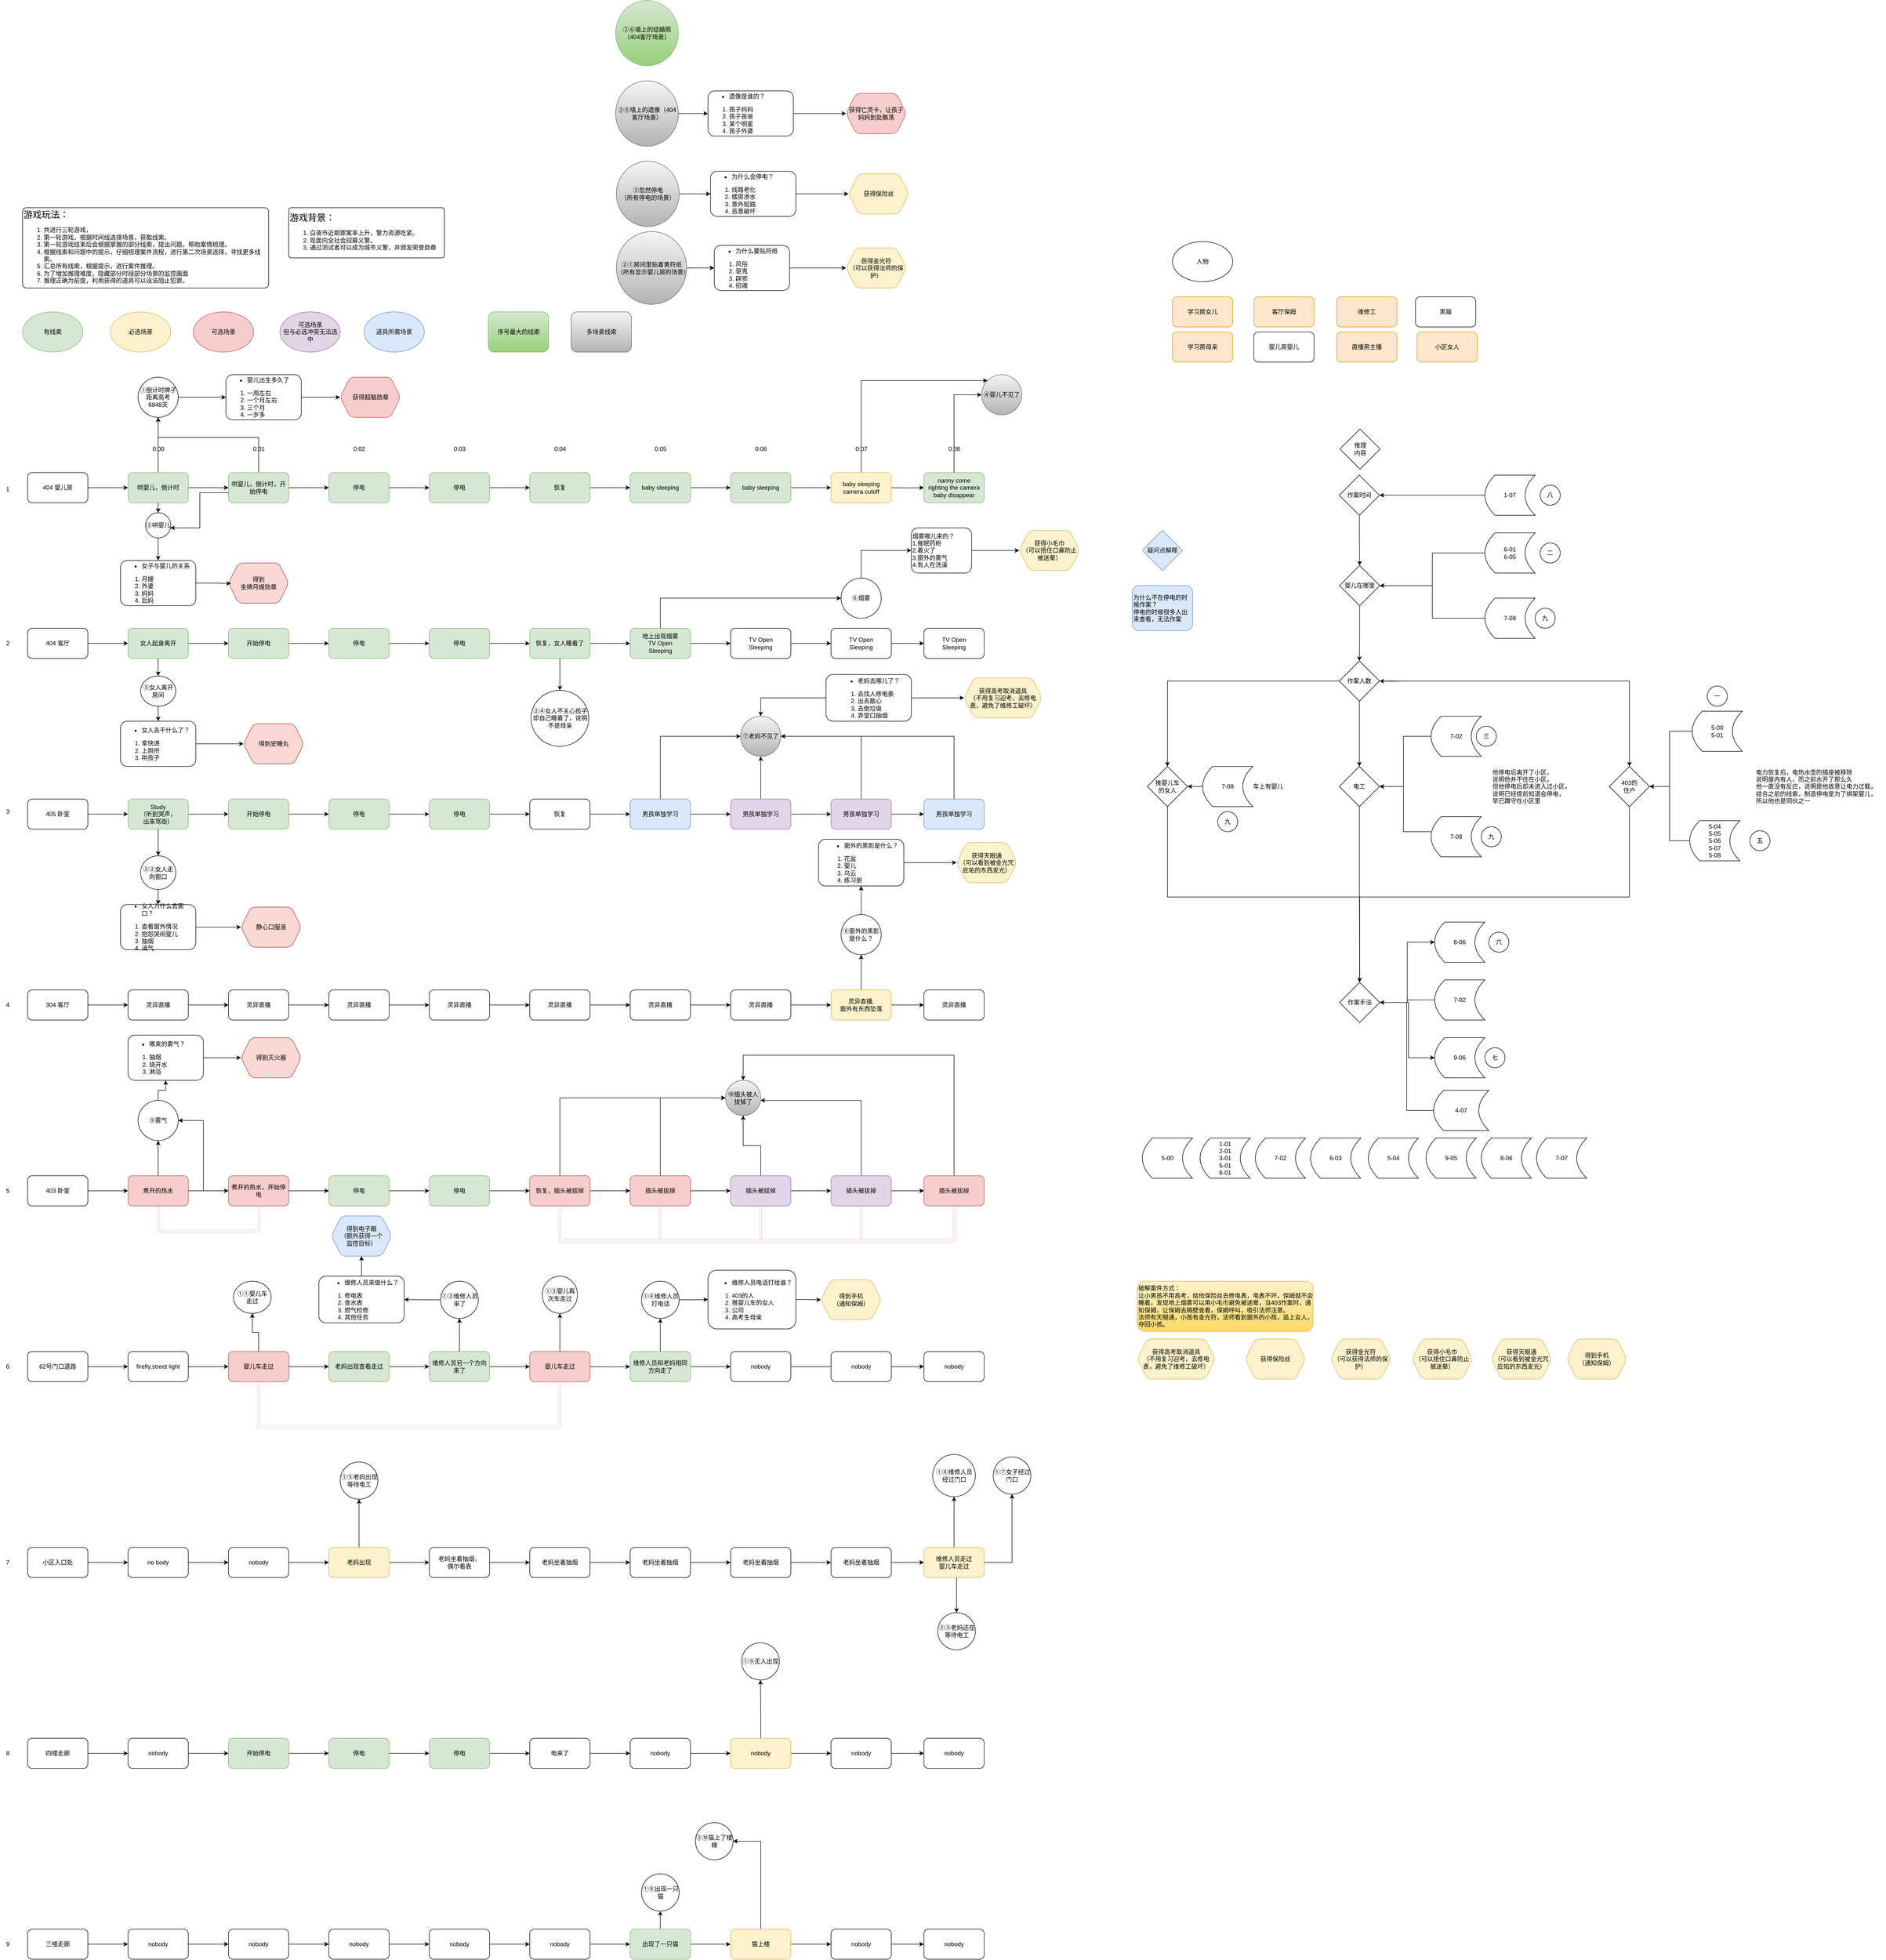 <mxfile version="26.0.14">
  <diagram name="第 1 页" id="StYRfDDTk3oZJzetcUu_">
    <mxGraphModel dx="2533" dy="2528" grid="1" gridSize="10" guides="1" tooltips="1" connect="1" arrows="1" fold="1" page="1" pageScale="1" pageWidth="827" pageHeight="1169" math="0" shadow="0">
      <root>
        <mxCell id="0" />
        <mxCell id="1" parent="0" />
        <mxCell id="yhZVjly_XVNJ5S8H_ek6-18" value="" style="edgeStyle=orthogonalEdgeStyle;rounded=0;orthogonalLoop=1;jettySize=auto;html=1;" parent="1" source="yhZVjly_XVNJ5S8H_ek6-1" target="yhZVjly_XVNJ5S8H_ek6-17" edge="1">
          <mxGeometry relative="1" as="geometry" />
        </mxCell>
        <mxCell id="yhZVjly_XVNJ5S8H_ek6-1" value="404 婴儿房" style="rounded=1;whiteSpace=wrap;html=1;" parent="1" vertex="1">
          <mxGeometry x="70" y="80" width="120" height="60" as="geometry" />
        </mxCell>
        <mxCell id="yhZVjly_XVNJ5S8H_ek6-95" style="edgeStyle=orthogonalEdgeStyle;rounded=0;orthogonalLoop=1;jettySize=auto;html=1;entryX=0;entryY=0.5;entryDx=0;entryDy=0;" parent="1" source="yhZVjly_XVNJ5S8H_ek6-3" target="yhZVjly_XVNJ5S8H_ek6-81" edge="1">
          <mxGeometry relative="1" as="geometry" />
        </mxCell>
        <mxCell id="yhZVjly_XVNJ5S8H_ek6-3" value="3&lt;span style=&quot;background-color: initial;&quot;&gt;04&lt;/span&gt;&lt;span style=&quot;background-color: initial;&quot;&gt;&amp;nbsp;客厅&lt;/span&gt;" style="rounded=1;whiteSpace=wrap;html=1;" parent="1" vertex="1">
          <mxGeometry x="70" y="1110" width="120" height="60" as="geometry" />
        </mxCell>
        <mxCell id="yhZVjly_XVNJ5S8H_ek6-50" style="edgeStyle=orthogonalEdgeStyle;rounded=0;orthogonalLoop=1;jettySize=auto;html=1;entryX=0;entryY=0.5;entryDx=0;entryDy=0;" parent="1" source="yhZVjly_XVNJ5S8H_ek6-4" target="yhZVjly_XVNJ5S8H_ek6-49" edge="1">
          <mxGeometry relative="1" as="geometry" />
        </mxCell>
        <mxCell id="yhZVjly_XVNJ5S8H_ek6-4" value="405&lt;span style=&quot;background-color: initial;&quot;&gt;&amp;nbsp;卧室&lt;/span&gt;" style="rounded=1;whiteSpace=wrap;html=1;" parent="1" vertex="1">
          <mxGeometry x="70" y="730" width="120" height="60" as="geometry" />
        </mxCell>
        <mxCell id="yhZVjly_XVNJ5S8H_ek6-48" style="edgeStyle=orthogonalEdgeStyle;rounded=0;orthogonalLoop=1;jettySize=auto;html=1;entryX=0;entryY=0.5;entryDx=0;entryDy=0;" parent="1" source="yhZVjly_XVNJ5S8H_ek6-5" target="yhZVjly_XVNJ5S8H_ek6-34" edge="1">
          <mxGeometry relative="1" as="geometry" />
        </mxCell>
        <mxCell id="yhZVjly_XVNJ5S8H_ek6-5" value="404 客厅" style="rounded=1;whiteSpace=wrap;html=1;" parent="1" vertex="1">
          <mxGeometry x="70" y="390" width="120" height="60" as="geometry" />
        </mxCell>
        <mxCell id="yhZVjly_XVNJ5S8H_ek6-142" style="edgeStyle=orthogonalEdgeStyle;rounded=0;orthogonalLoop=1;jettySize=auto;html=1;entryX=0;entryY=0.5;entryDx=0;entryDy=0;" parent="1" source="yhZVjly_XVNJ5S8H_ek6-6" target="yhZVjly_XVNJ5S8H_ek6-128" edge="1">
          <mxGeometry relative="1" as="geometry" />
        </mxCell>
        <mxCell id="yhZVjly_XVNJ5S8H_ek6-6" value="403&lt;span style=&quot;background-color: initial;&quot;&gt;&amp;nbsp;卧室&lt;/span&gt;" style="rounded=1;whiteSpace=wrap;html=1;" parent="1" vertex="1">
          <mxGeometry x="70" y="1480" width="120" height="60" as="geometry" />
        </mxCell>
        <mxCell id="yhZVjly_XVNJ5S8H_ek6-143" style="edgeStyle=orthogonalEdgeStyle;rounded=0;orthogonalLoop=1;jettySize=auto;html=1;entryX=0;entryY=0.5;entryDx=0;entryDy=0;" parent="1" source="yhZVjly_XVNJ5S8H_ek6-7" target="yhZVjly_XVNJ5S8H_ek6-98" edge="1">
          <mxGeometry relative="1" as="geometry" />
        </mxCell>
        <mxCell id="yhZVjly_XVNJ5S8H_ek6-7" value="62号门口道路" style="rounded=1;whiteSpace=wrap;html=1;" parent="1" vertex="1">
          <mxGeometry x="70" y="1830" width="120" height="60" as="geometry" />
        </mxCell>
        <mxCell id="yhZVjly_XVNJ5S8H_ek6-144" style="edgeStyle=orthogonalEdgeStyle;rounded=0;orthogonalLoop=1;jettySize=auto;html=1;entryX=0;entryY=0.5;entryDx=0;entryDy=0;" parent="1" source="yhZVjly_XVNJ5S8H_ek6-8" target="yhZVjly_XVNJ5S8H_ek6-113" edge="1">
          <mxGeometry relative="1" as="geometry" />
        </mxCell>
        <mxCell id="yhZVjly_XVNJ5S8H_ek6-8" value="小区入口处" style="rounded=1;whiteSpace=wrap;html=1;" parent="1" vertex="1">
          <mxGeometry x="70" y="2220" width="120" height="60" as="geometry" />
        </mxCell>
        <mxCell id="yhZVjly_XVNJ5S8H_ek6-9" value="0:00" style="text;html=1;align=center;verticalAlign=middle;resizable=0;points=[];autosize=1;strokeColor=none;fillColor=none;" parent="1" vertex="1">
          <mxGeometry x="305" y="18" width="50" height="30" as="geometry" />
        </mxCell>
        <mxCell id="yhZVjly_XVNJ5S8H_ek6-10" value="0:01" style="text;html=1;align=center;verticalAlign=middle;resizable=0;points=[];autosize=1;strokeColor=none;fillColor=none;" parent="1" vertex="1">
          <mxGeometry x="505" y="18" width="50" height="30" as="geometry" />
        </mxCell>
        <mxCell id="yhZVjly_XVNJ5S8H_ek6-11" value="0:02" style="text;html=1;align=center;verticalAlign=middle;resizable=0;points=[];autosize=1;strokeColor=none;fillColor=none;" parent="1" vertex="1">
          <mxGeometry x="705" y="18" width="50" height="30" as="geometry" />
        </mxCell>
        <mxCell id="yhZVjly_XVNJ5S8H_ek6-12" value="0:03" style="text;html=1;align=center;verticalAlign=middle;resizable=0;points=[];autosize=1;strokeColor=none;fillColor=none;" parent="1" vertex="1">
          <mxGeometry x="905" y="18" width="50" height="30" as="geometry" />
        </mxCell>
        <mxCell id="yhZVjly_XVNJ5S8H_ek6-13" value="0:04" style="text;html=1;align=center;verticalAlign=middle;resizable=0;points=[];autosize=1;strokeColor=none;fillColor=none;" parent="1" vertex="1">
          <mxGeometry x="1105" y="18" width="50" height="30" as="geometry" />
        </mxCell>
        <mxCell id="yhZVjly_XVNJ5S8H_ek6-14" value="0:05" style="text;html=1;align=center;verticalAlign=middle;resizable=0;points=[];autosize=1;strokeColor=none;fillColor=none;" parent="1" vertex="1">
          <mxGeometry x="1305" y="18" width="50" height="30" as="geometry" />
        </mxCell>
        <mxCell id="yhZVjly_XVNJ5S8H_ek6-15" value="0:06" style="text;html=1;align=center;verticalAlign=middle;resizable=0;points=[];autosize=1;strokeColor=none;fillColor=none;" parent="1" vertex="1">
          <mxGeometry x="1505" y="18" width="50" height="30" as="geometry" />
        </mxCell>
        <mxCell id="yhZVjly_XVNJ5S8H_ek6-16" value="0:07" style="text;html=1;align=center;verticalAlign=middle;resizable=0;points=[];autosize=1;strokeColor=none;fillColor=none;" parent="1" vertex="1">
          <mxGeometry x="1705" y="18" width="50" height="30" as="geometry" />
        </mxCell>
        <mxCell id="yhZVjly_XVNJ5S8H_ek6-20" value="" style="edgeStyle=orthogonalEdgeStyle;rounded=0;orthogonalLoop=1;jettySize=auto;html=1;" parent="1" source="yhZVjly_XVNJ5S8H_ek6-17" target="yhZVjly_XVNJ5S8H_ek6-19" edge="1">
          <mxGeometry relative="1" as="geometry" />
        </mxCell>
        <mxCell id="4QU-CMID9YgoORd0-7aX-3" value="" style="edgeStyle=orthogonalEdgeStyle;rounded=0;orthogonalLoop=1;jettySize=auto;html=1;" parent="1" source="yhZVjly_XVNJ5S8H_ek6-17" target="4QU-CMID9YgoORd0-7aX-2" edge="1">
          <mxGeometry relative="1" as="geometry" />
        </mxCell>
        <mxCell id="4QU-CMID9YgoORd0-7aX-15" style="edgeStyle=orthogonalEdgeStyle;rounded=0;orthogonalLoop=1;jettySize=auto;html=1;entryX=0.5;entryY=1;entryDx=0;entryDy=0;" parent="1" source="yhZVjly_XVNJ5S8H_ek6-17" target="4QU-CMID9YgoORd0-7aX-14" edge="1">
          <mxGeometry relative="1" as="geometry" />
        </mxCell>
        <mxCell id="yhZVjly_XVNJ5S8H_ek6-17" value="哄婴儿，倒计时" style="whiteSpace=wrap;html=1;rounded=1;fillColor=#d5e8d4;strokeColor=#82b366;" parent="1" vertex="1">
          <mxGeometry x="270" y="80" width="120" height="60" as="geometry" />
        </mxCell>
        <mxCell id="yhZVjly_XVNJ5S8H_ek6-22" value="" style="edgeStyle=orthogonalEdgeStyle;rounded=0;orthogonalLoop=1;jettySize=auto;html=1;" parent="1" source="yhZVjly_XVNJ5S8H_ek6-19" target="yhZVjly_XVNJ5S8H_ek6-21" edge="1">
          <mxGeometry relative="1" as="geometry" />
        </mxCell>
        <mxCell id="4QU-CMID9YgoORd0-7aX-22" style="edgeStyle=orthogonalEdgeStyle;rounded=0;orthogonalLoop=1;jettySize=auto;html=1;" parent="1" source="yhZVjly_XVNJ5S8H_ek6-19" target="4QU-CMID9YgoORd0-7aX-14" edge="1">
          <mxGeometry relative="1" as="geometry">
            <Array as="points">
              <mxPoint x="530" y="10" />
              <mxPoint x="330" y="10" />
            </Array>
          </mxGeometry>
        </mxCell>
        <mxCell id="yhZVjly_XVNJ5S8H_ek6-19" value="哄婴儿，倒计时，开始停电" style="html=1;rounded=1;whiteSpace=wrap;fillColor=#d5e8d4;strokeColor=#82b366;" parent="1" vertex="1">
          <mxGeometry x="470" y="80" width="120" height="60" as="geometry" />
        </mxCell>
        <mxCell id="yhZVjly_XVNJ5S8H_ek6-24" value="" style="edgeStyle=orthogonalEdgeStyle;rounded=0;orthogonalLoop=1;jettySize=auto;html=1;fillColor=#d5e8d4;strokeColor=#000000;" parent="1" source="yhZVjly_XVNJ5S8H_ek6-21" target="yhZVjly_XVNJ5S8H_ek6-23" edge="1">
          <mxGeometry relative="1" as="geometry" />
        </mxCell>
        <mxCell id="yhZVjly_XVNJ5S8H_ek6-21" value="停电" style="whiteSpace=wrap;html=1;rounded=1;fillColor=#d5e8d4;strokeColor=#82b366;" parent="1" vertex="1">
          <mxGeometry x="670" y="80" width="120" height="60" as="geometry" />
        </mxCell>
        <mxCell id="yhZVjly_XVNJ5S8H_ek6-26" value="" style="edgeStyle=orthogonalEdgeStyle;rounded=0;orthogonalLoop=1;jettySize=auto;html=1;" parent="1" source="yhZVjly_XVNJ5S8H_ek6-23" target="yhZVjly_XVNJ5S8H_ek6-25" edge="1">
          <mxGeometry relative="1" as="geometry" />
        </mxCell>
        <mxCell id="yhZVjly_XVNJ5S8H_ek6-23" value="停电" style="whiteSpace=wrap;html=1;rounded=1;fillColor=#d5e8d4;strokeColor=#82b366;" parent="1" vertex="1">
          <mxGeometry x="870" y="80" width="120" height="60" as="geometry" />
        </mxCell>
        <mxCell id="yhZVjly_XVNJ5S8H_ek6-28" value="" style="edgeStyle=orthogonalEdgeStyle;rounded=0;orthogonalLoop=1;jettySize=auto;html=1;fillColor=#d5e8d4;strokeColor=#000000;" parent="1" source="yhZVjly_XVNJ5S8H_ek6-25" target="yhZVjly_XVNJ5S8H_ek6-27" edge="1">
          <mxGeometry relative="1" as="geometry" />
        </mxCell>
        <mxCell id="yhZVjly_XVNJ5S8H_ek6-25" value="恢复" style="whiteSpace=wrap;html=1;rounded=1;fillColor=#d5e8d4;strokeColor=#82b366;" parent="1" vertex="1">
          <mxGeometry x="1070" y="80" width="120" height="60" as="geometry" />
        </mxCell>
        <mxCell id="yhZVjly_XVNJ5S8H_ek6-30" value="" style="edgeStyle=orthogonalEdgeStyle;rounded=0;orthogonalLoop=1;jettySize=auto;html=1;fillColor=#d5e8d4;strokeColor=#000000;" parent="1" source="yhZVjly_XVNJ5S8H_ek6-27" edge="1">
          <mxGeometry relative="1" as="geometry">
            <mxPoint x="1470" y="110" as="targetPoint" />
          </mxGeometry>
        </mxCell>
        <mxCell id="yhZVjly_XVNJ5S8H_ek6-27" value="baby sleeping" style="whiteSpace=wrap;html=1;rounded=1;fillColor=#d5e8d4;strokeColor=#82b366;" parent="1" vertex="1">
          <mxGeometry x="1270" y="80" width="120" height="60" as="geometry" />
        </mxCell>
        <mxCell id="yhZVjly_XVNJ5S8H_ek6-32" value="" style="edgeStyle=orthogonalEdgeStyle;rounded=0;orthogonalLoop=1;jettySize=auto;html=1;" parent="1" edge="1">
          <mxGeometry relative="1" as="geometry">
            <mxPoint x="1590" y="110" as="sourcePoint" />
            <mxPoint x="1670" y="110.0" as="targetPoint" />
          </mxGeometry>
        </mxCell>
        <mxCell id="XoiqX6V9MMiwxOYiTmVM-44" style="edgeStyle=orthogonalEdgeStyle;rounded=0;orthogonalLoop=1;jettySize=auto;html=1;entryX=0;entryY=0.5;entryDx=0;entryDy=0;" parent="1" target="XoiqX6V9MMiwxOYiTmVM-36" edge="1">
          <mxGeometry relative="1" as="geometry">
            <mxPoint x="1790" y="110" as="sourcePoint" />
          </mxGeometry>
        </mxCell>
        <mxCell id="yhZVjly_XVNJ5S8H_ek6-33" value="" style="edgeStyle=orthogonalEdgeStyle;rounded=0;orthogonalLoop=1;jettySize=auto;html=1;" parent="1" source="yhZVjly_XVNJ5S8H_ek6-34" target="yhZVjly_XVNJ5S8H_ek6-36" edge="1">
          <mxGeometry relative="1" as="geometry" />
        </mxCell>
        <mxCell id="4QU-CMID9YgoORd0-7aX-20" style="edgeStyle=orthogonalEdgeStyle;rounded=0;orthogonalLoop=1;jettySize=auto;html=1;entryX=0.5;entryY=0;entryDx=0;entryDy=0;" parent="1" source="yhZVjly_XVNJ5S8H_ek6-34" target="4QU-CMID9YgoORd0-7aX-18" edge="1">
          <mxGeometry relative="1" as="geometry" />
        </mxCell>
        <mxCell id="yhZVjly_XVNJ5S8H_ek6-34" value="女人起身离开" style="whiteSpace=wrap;html=1;rounded=1;fillColor=#d5e8d4;strokeColor=#82b366;" parent="1" vertex="1">
          <mxGeometry x="270" y="390" width="120" height="60" as="geometry" />
        </mxCell>
        <mxCell id="yhZVjly_XVNJ5S8H_ek6-35" value="" style="edgeStyle=orthogonalEdgeStyle;rounded=0;orthogonalLoop=1;jettySize=auto;html=1;" parent="1" source="yhZVjly_XVNJ5S8H_ek6-36" target="yhZVjly_XVNJ5S8H_ek6-38" edge="1">
          <mxGeometry relative="1" as="geometry" />
        </mxCell>
        <mxCell id="yhZVjly_XVNJ5S8H_ek6-36" value="开始停电" style="whiteSpace=wrap;html=1;rounded=1;fillColor=#d5e8d4;strokeColor=#82b366;" parent="1" vertex="1">
          <mxGeometry x="470" y="390" width="120" height="60" as="geometry" />
        </mxCell>
        <mxCell id="yhZVjly_XVNJ5S8H_ek6-37" value="" style="edgeStyle=orthogonalEdgeStyle;rounded=0;orthogonalLoop=1;jettySize=auto;html=1;fillColor=#d5e8d4;strokeColor=#000000;" parent="1" source="yhZVjly_XVNJ5S8H_ek6-38" target="yhZVjly_XVNJ5S8H_ek6-40" edge="1">
          <mxGeometry relative="1" as="geometry" />
        </mxCell>
        <mxCell id="yhZVjly_XVNJ5S8H_ek6-38" value="停电" style="whiteSpace=wrap;html=1;rounded=1;fillColor=#d5e8d4;strokeColor=#82b366;" parent="1" vertex="1">
          <mxGeometry x="670" y="390" width="120" height="60" as="geometry" />
        </mxCell>
        <mxCell id="yhZVjly_XVNJ5S8H_ek6-39" value="" style="edgeStyle=orthogonalEdgeStyle;rounded=0;orthogonalLoop=1;jettySize=auto;html=1;" parent="1" source="yhZVjly_XVNJ5S8H_ek6-40" target="yhZVjly_XVNJ5S8H_ek6-42" edge="1">
          <mxGeometry relative="1" as="geometry" />
        </mxCell>
        <mxCell id="yhZVjly_XVNJ5S8H_ek6-40" value="停电" style="whiteSpace=wrap;html=1;rounded=1;fillColor=#d5e8d4;strokeColor=#82b366;" parent="1" vertex="1">
          <mxGeometry x="870" y="390" width="120" height="60" as="geometry" />
        </mxCell>
        <mxCell id="yhZVjly_XVNJ5S8H_ek6-41" value="" style="edgeStyle=orthogonalEdgeStyle;rounded=0;orthogonalLoop=1;jettySize=auto;html=1;" parent="1" source="yhZVjly_XVNJ5S8H_ek6-42" target="yhZVjly_XVNJ5S8H_ek6-44" edge="1">
          <mxGeometry relative="1" as="geometry" />
        </mxCell>
        <mxCell id="qDyF1LfpPGuYEzIbA-aY-25" style="edgeStyle=orthogonalEdgeStyle;rounded=0;orthogonalLoop=1;jettySize=auto;html=1;entryX=0.5;entryY=0;entryDx=0;entryDy=0;fillColor=#d5e8d4;gradientColor=#97d077;strokeColor=#000000;" edge="1" parent="1" source="yhZVjly_XVNJ5S8H_ek6-42" target="qDyF1LfpPGuYEzIbA-aY-24">
          <mxGeometry relative="1" as="geometry" />
        </mxCell>
        <mxCell id="yhZVjly_XVNJ5S8H_ek6-42" value="恢复，女人睡着了" style="whiteSpace=wrap;html=1;rounded=1;fillColor=#d5e8d4;strokeColor=#82b366;" parent="1" vertex="1">
          <mxGeometry x="1070" y="390" width="120" height="60" as="geometry" />
        </mxCell>
        <mxCell id="yhZVjly_XVNJ5S8H_ek6-43" value="" style="edgeStyle=orthogonalEdgeStyle;rounded=0;orthogonalLoop=1;jettySize=auto;html=1;" parent="1" source="yhZVjly_XVNJ5S8H_ek6-44" target="yhZVjly_XVNJ5S8H_ek6-46" edge="1">
          <mxGeometry relative="1" as="geometry" />
        </mxCell>
        <mxCell id="qDyF1LfpPGuYEzIbA-aY-54" style="edgeStyle=orthogonalEdgeStyle;rounded=0;orthogonalLoop=1;jettySize=auto;html=1;entryX=0;entryY=0.5;entryDx=0;entryDy=0;" edge="1" parent="1" source="yhZVjly_XVNJ5S8H_ek6-44" target="4QU-CMID9YgoORd0-7aX-36">
          <mxGeometry relative="1" as="geometry">
            <Array as="points">
              <mxPoint x="1330" y="330" />
            </Array>
          </mxGeometry>
        </mxCell>
        <mxCell id="yhZVjly_XVNJ5S8H_ek6-44" value="地上出现烟雾&lt;div&gt;TV Open&lt;div&gt;Sleeping&lt;/div&gt;&lt;/div&gt;" style="whiteSpace=wrap;html=1;rounded=1;fillColor=#d5e8d4;strokeColor=#82b366;" parent="1" vertex="1">
          <mxGeometry x="1270" y="390" width="120" height="60" as="geometry" />
        </mxCell>
        <mxCell id="yhZVjly_XVNJ5S8H_ek6-45" value="" style="edgeStyle=orthogonalEdgeStyle;rounded=0;orthogonalLoop=1;jettySize=auto;html=1;" parent="1" source="yhZVjly_XVNJ5S8H_ek6-46" target="yhZVjly_XVNJ5S8H_ek6-47" edge="1">
          <mxGeometry relative="1" as="geometry" />
        </mxCell>
        <mxCell id="yhZVjly_XVNJ5S8H_ek6-46" value="TV Open&lt;div&gt;Sleeping&lt;/div&gt;" style="whiteSpace=wrap;html=1;rounded=1;" parent="1" vertex="1">
          <mxGeometry x="1470" y="390" width="120" height="60" as="geometry" />
        </mxCell>
        <mxCell id="XoiqX6V9MMiwxOYiTmVM-45" style="edgeStyle=orthogonalEdgeStyle;rounded=0;orthogonalLoop=1;jettySize=auto;html=1;" parent="1" source="yhZVjly_XVNJ5S8H_ek6-47" target="XoiqX6V9MMiwxOYiTmVM-37" edge="1">
          <mxGeometry relative="1" as="geometry" />
        </mxCell>
        <mxCell id="yhZVjly_XVNJ5S8H_ek6-47" value="TV Open&lt;div&gt;Sleeping&lt;/div&gt;" style="whiteSpace=wrap;html=1;rounded=1;" parent="1" vertex="1">
          <mxGeometry x="1670" y="390" width="120" height="60" as="geometry" />
        </mxCell>
        <mxCell id="yhZVjly_XVNJ5S8H_ek6-52" value="" style="edgeStyle=orthogonalEdgeStyle;rounded=0;orthogonalLoop=1;jettySize=auto;html=1;" parent="1" source="yhZVjly_XVNJ5S8H_ek6-49" target="yhZVjly_XVNJ5S8H_ek6-51" edge="1">
          <mxGeometry relative="1" as="geometry" />
        </mxCell>
        <mxCell id="LwB4s3kImtG9Zo6uWfpz-5" style="edgeStyle=orthogonalEdgeStyle;rounded=0;orthogonalLoop=1;jettySize=auto;html=1;" parent="1" source="yhZVjly_XVNJ5S8H_ek6-49" target="LwB4s3kImtG9Zo6uWfpz-4" edge="1">
          <mxGeometry relative="1" as="geometry" />
        </mxCell>
        <mxCell id="yhZVjly_XVNJ5S8H_ek6-49" value="Study&lt;div&gt;（听到哭声，&lt;/div&gt;&lt;div&gt;出来骂街）&lt;/div&gt;" style="whiteSpace=wrap;html=1;rounded=1;fillColor=#d5e8d4;strokeColor=#82b366;" parent="1" vertex="1">
          <mxGeometry x="270" y="730" width="120" height="60" as="geometry" />
        </mxCell>
        <mxCell id="yhZVjly_XVNJ5S8H_ek6-64" style="edgeStyle=orthogonalEdgeStyle;rounded=0;orthogonalLoop=1;jettySize=auto;html=1;entryX=0;entryY=0.5;entryDx=0;entryDy=0;" parent="1" source="yhZVjly_XVNJ5S8H_ek6-51" target="yhZVjly_XVNJ5S8H_ek6-54" edge="1">
          <mxGeometry relative="1" as="geometry" />
        </mxCell>
        <mxCell id="yhZVjly_XVNJ5S8H_ek6-51" value="开始停电" style="whiteSpace=wrap;html=1;rounded=1;fillColor=#d5e8d4;strokeColor=#82b366;" parent="1" vertex="1">
          <mxGeometry x="470" y="730" width="120" height="60" as="geometry" />
        </mxCell>
        <mxCell id="yhZVjly_XVNJ5S8H_ek6-53" value="" style="edgeStyle=orthogonalEdgeStyle;rounded=0;orthogonalLoop=1;jettySize=auto;html=1;fillColor=#d5e8d4;strokeColor=light-dark(#000000, #446e2c);" parent="1" source="yhZVjly_XVNJ5S8H_ek6-54" target="yhZVjly_XVNJ5S8H_ek6-56" edge="1">
          <mxGeometry relative="1" as="geometry" />
        </mxCell>
        <mxCell id="yhZVjly_XVNJ5S8H_ek6-54" value="停电" style="whiteSpace=wrap;html=1;rounded=1;fillColor=#d5e8d4;strokeColor=#82b366;" parent="1" vertex="1">
          <mxGeometry x="670" y="730" width="120" height="60" as="geometry" />
        </mxCell>
        <mxCell id="yhZVjly_XVNJ5S8H_ek6-55" value="" style="edgeStyle=orthogonalEdgeStyle;rounded=0;orthogonalLoop=1;jettySize=auto;html=1;" parent="1" source="yhZVjly_XVNJ5S8H_ek6-56" target="yhZVjly_XVNJ5S8H_ek6-58" edge="1">
          <mxGeometry relative="1" as="geometry" />
        </mxCell>
        <mxCell id="yhZVjly_XVNJ5S8H_ek6-56" value="停电" style="whiteSpace=wrap;html=1;rounded=1;fillColor=#d5e8d4;strokeColor=#82b366;" parent="1" vertex="1">
          <mxGeometry x="870" y="730" width="120" height="60" as="geometry" />
        </mxCell>
        <mxCell id="yhZVjly_XVNJ5S8H_ek6-57" value="" style="edgeStyle=orthogonalEdgeStyle;rounded=0;orthogonalLoop=1;jettySize=auto;html=1;" parent="1" source="yhZVjly_XVNJ5S8H_ek6-58" target="yhZVjly_XVNJ5S8H_ek6-60" edge="1">
          <mxGeometry relative="1" as="geometry" />
        </mxCell>
        <mxCell id="yhZVjly_XVNJ5S8H_ek6-58" value="恢复" style="whiteSpace=wrap;html=1;rounded=1;" parent="1" vertex="1">
          <mxGeometry x="1070" y="730" width="120" height="60" as="geometry" />
        </mxCell>
        <mxCell id="yhZVjly_XVNJ5S8H_ek6-59" value="" style="edgeStyle=orthogonalEdgeStyle;rounded=0;orthogonalLoop=1;jettySize=auto;html=1;" parent="1" source="yhZVjly_XVNJ5S8H_ek6-60" target="yhZVjly_XVNJ5S8H_ek6-62" edge="1">
          <mxGeometry relative="1" as="geometry" />
        </mxCell>
        <mxCell id="4QU-CMID9YgoORd0-7aX-45" style="edgeStyle=orthogonalEdgeStyle;rounded=0;orthogonalLoop=1;jettySize=auto;html=1;entryX=0;entryY=0.5;entryDx=0;entryDy=0;" parent="1" source="yhZVjly_XVNJ5S8H_ek6-60" target="4QU-CMID9YgoORd0-7aX-43" edge="1">
          <mxGeometry relative="1" as="geometry">
            <Array as="points">
              <mxPoint x="1330" y="605" />
            </Array>
          </mxGeometry>
        </mxCell>
        <mxCell id="yhZVjly_XVNJ5S8H_ek6-60" value="男孩单独学习" style="whiteSpace=wrap;html=1;rounded=1;fillColor=#dae8fc;strokeColor=#6c8ebf;" parent="1" vertex="1">
          <mxGeometry x="1270" y="730" width="120" height="60" as="geometry" />
        </mxCell>
        <mxCell id="yhZVjly_XVNJ5S8H_ek6-61" value="" style="edgeStyle=orthogonalEdgeStyle;rounded=0;orthogonalLoop=1;jettySize=auto;html=1;" parent="1" source="yhZVjly_XVNJ5S8H_ek6-62" target="yhZVjly_XVNJ5S8H_ek6-63" edge="1">
          <mxGeometry relative="1" as="geometry" />
        </mxCell>
        <mxCell id="4QU-CMID9YgoORd0-7aX-44" style="edgeStyle=orthogonalEdgeStyle;rounded=0;orthogonalLoop=1;jettySize=auto;html=1;entryX=0.5;entryY=1;entryDx=0;entryDy=0;" parent="1" source="yhZVjly_XVNJ5S8H_ek6-62" target="4QU-CMID9YgoORd0-7aX-43" edge="1">
          <mxGeometry relative="1" as="geometry" />
        </mxCell>
        <mxCell id="yhZVjly_XVNJ5S8H_ek6-62" value="男孩单独学习" style="whiteSpace=wrap;html=1;rounded=1;fillColor=#e1d5e7;strokeColor=#9673a6;" parent="1" vertex="1">
          <mxGeometry x="1470" y="730" width="120" height="60" as="geometry" />
        </mxCell>
        <mxCell id="XoiqX6V9MMiwxOYiTmVM-46" style="edgeStyle=orthogonalEdgeStyle;rounded=0;orthogonalLoop=1;jettySize=auto;html=1;entryX=0;entryY=0.5;entryDx=0;entryDy=0;" parent="1" source="yhZVjly_XVNJ5S8H_ek6-63" target="XoiqX6V9MMiwxOYiTmVM-38" edge="1">
          <mxGeometry relative="1" as="geometry" />
        </mxCell>
        <mxCell id="4QU-CMID9YgoORd0-7aX-46" style="edgeStyle=orthogonalEdgeStyle;rounded=0;orthogonalLoop=1;jettySize=auto;html=1;entryX=1;entryY=0.5;entryDx=0;entryDy=0;" parent="1" source="yhZVjly_XVNJ5S8H_ek6-63" target="4QU-CMID9YgoORd0-7aX-43" edge="1">
          <mxGeometry relative="1" as="geometry">
            <Array as="points">
              <mxPoint x="1730" y="605" />
            </Array>
          </mxGeometry>
        </mxCell>
        <mxCell id="yhZVjly_XVNJ5S8H_ek6-63" value="男孩单独学习" style="whiteSpace=wrap;html=1;rounded=1;fillColor=#e1d5e7;strokeColor=#9673a6;" parent="1" vertex="1">
          <mxGeometry x="1670" y="730" width="120" height="60" as="geometry" />
        </mxCell>
        <mxCell id="yhZVjly_XVNJ5S8H_ek6-80" value="" style="edgeStyle=orthogonalEdgeStyle;rounded=0;orthogonalLoop=1;jettySize=auto;html=1;" parent="1" source="yhZVjly_XVNJ5S8H_ek6-81" target="yhZVjly_XVNJ5S8H_ek6-83" edge="1">
          <mxGeometry relative="1" as="geometry" />
        </mxCell>
        <mxCell id="yhZVjly_XVNJ5S8H_ek6-81" value="灵异直播" style="whiteSpace=wrap;html=1;rounded=1;" parent="1" vertex="1">
          <mxGeometry x="270" y="1110" width="120" height="60" as="geometry" />
        </mxCell>
        <mxCell id="yhZVjly_XVNJ5S8H_ek6-82" style="edgeStyle=orthogonalEdgeStyle;rounded=0;orthogonalLoop=1;jettySize=auto;html=1;entryX=0;entryY=0.5;entryDx=0;entryDy=0;" parent="1" source="yhZVjly_XVNJ5S8H_ek6-83" target="yhZVjly_XVNJ5S8H_ek6-85" edge="1">
          <mxGeometry relative="1" as="geometry" />
        </mxCell>
        <mxCell id="yhZVjly_XVNJ5S8H_ek6-83" value="灵异直播" style="whiteSpace=wrap;html=1;rounded=1;" parent="1" vertex="1">
          <mxGeometry x="470" y="1110" width="120" height="60" as="geometry" />
        </mxCell>
        <mxCell id="yhZVjly_XVNJ5S8H_ek6-84" value="" style="edgeStyle=orthogonalEdgeStyle;rounded=0;orthogonalLoop=1;jettySize=auto;html=1;" parent="1" source="yhZVjly_XVNJ5S8H_ek6-85" target="yhZVjly_XVNJ5S8H_ek6-87" edge="1">
          <mxGeometry relative="1" as="geometry" />
        </mxCell>
        <mxCell id="yhZVjly_XVNJ5S8H_ek6-85" value="灵异直播" style="whiteSpace=wrap;html=1;rounded=1;" parent="1" vertex="1">
          <mxGeometry x="670" y="1110" width="120" height="60" as="geometry" />
        </mxCell>
        <mxCell id="yhZVjly_XVNJ5S8H_ek6-86" value="" style="edgeStyle=orthogonalEdgeStyle;rounded=0;orthogonalLoop=1;jettySize=auto;html=1;" parent="1" source="yhZVjly_XVNJ5S8H_ek6-87" target="yhZVjly_XVNJ5S8H_ek6-89" edge="1">
          <mxGeometry relative="1" as="geometry" />
        </mxCell>
        <mxCell id="yhZVjly_XVNJ5S8H_ek6-87" value="灵异直播" style="whiteSpace=wrap;html=1;rounded=1;" parent="1" vertex="1">
          <mxGeometry x="870" y="1110" width="120" height="60" as="geometry" />
        </mxCell>
        <mxCell id="yhZVjly_XVNJ5S8H_ek6-88" value="" style="edgeStyle=orthogonalEdgeStyle;rounded=0;orthogonalLoop=1;jettySize=auto;html=1;" parent="1" source="yhZVjly_XVNJ5S8H_ek6-89" target="yhZVjly_XVNJ5S8H_ek6-91" edge="1">
          <mxGeometry relative="1" as="geometry" />
        </mxCell>
        <mxCell id="yhZVjly_XVNJ5S8H_ek6-89" value="灵异直播" style="whiteSpace=wrap;html=1;rounded=1;" parent="1" vertex="1">
          <mxGeometry x="1070" y="1110" width="120" height="60" as="geometry" />
        </mxCell>
        <mxCell id="yhZVjly_XVNJ5S8H_ek6-90" value="" style="edgeStyle=orthogonalEdgeStyle;rounded=0;orthogonalLoop=1;jettySize=auto;html=1;" parent="1" source="yhZVjly_XVNJ5S8H_ek6-91" target="yhZVjly_XVNJ5S8H_ek6-93" edge="1">
          <mxGeometry relative="1" as="geometry" />
        </mxCell>
        <mxCell id="yhZVjly_XVNJ5S8H_ek6-91" value="灵异直播" style="whiteSpace=wrap;html=1;rounded=1;" parent="1" vertex="1">
          <mxGeometry x="1270" y="1110" width="120" height="60" as="geometry" />
        </mxCell>
        <mxCell id="yhZVjly_XVNJ5S8H_ek6-92" value="" style="edgeStyle=orthogonalEdgeStyle;rounded=0;orthogonalLoop=1;jettySize=auto;html=1;" parent="1" source="yhZVjly_XVNJ5S8H_ek6-93" target="yhZVjly_XVNJ5S8H_ek6-94" edge="1">
          <mxGeometry relative="1" as="geometry" />
        </mxCell>
        <mxCell id="yhZVjly_XVNJ5S8H_ek6-93" value="灵异直播" style="whiteSpace=wrap;html=1;rounded=1;" parent="1" vertex="1">
          <mxGeometry x="1470" y="1110" width="120" height="60" as="geometry" />
        </mxCell>
        <mxCell id="XoiqX6V9MMiwxOYiTmVM-47" style="edgeStyle=orthogonalEdgeStyle;rounded=0;orthogonalLoop=1;jettySize=auto;html=1;entryX=0;entryY=0.5;entryDx=0;entryDy=0;" parent="1" source="yhZVjly_XVNJ5S8H_ek6-94" target="XoiqX6V9MMiwxOYiTmVM-39" edge="1">
          <mxGeometry relative="1" as="geometry" />
        </mxCell>
        <mxCell id="4QU-CMID9YgoORd0-7aX-31" value="" style="edgeStyle=orthogonalEdgeStyle;rounded=0;orthogonalLoop=1;jettySize=auto;html=1;" parent="1" source="yhZVjly_XVNJ5S8H_ek6-94" target="4QU-CMID9YgoORd0-7aX-30" edge="1">
          <mxGeometry relative="1" as="geometry" />
        </mxCell>
        <mxCell id="yhZVjly_XVNJ5S8H_ek6-94" value="灵异直播,&lt;div&gt;窗外有东西坠落&lt;/div&gt;" style="whiteSpace=wrap;html=1;rounded=1;fillColor=#fff2cc;strokeColor=#d6b656;" parent="1" vertex="1">
          <mxGeometry x="1670" y="1110" width="120" height="60" as="geometry" />
        </mxCell>
        <mxCell id="yhZVjly_XVNJ5S8H_ek6-97" value="" style="edgeStyle=orthogonalEdgeStyle;rounded=0;orthogonalLoop=1;jettySize=auto;html=1;" parent="1" source="yhZVjly_XVNJ5S8H_ek6-98" target="yhZVjly_XVNJ5S8H_ek6-100" edge="1">
          <mxGeometry relative="1" as="geometry" />
        </mxCell>
        <mxCell id="yhZVjly_XVNJ5S8H_ek6-98" value="firefly,street light" style="whiteSpace=wrap;html=1;rounded=1;" parent="1" vertex="1">
          <mxGeometry x="270" y="1830" width="120" height="60" as="geometry" />
        </mxCell>
        <mxCell id="yhZVjly_XVNJ5S8H_ek6-99" style="edgeStyle=orthogonalEdgeStyle;rounded=0;orthogonalLoop=1;jettySize=auto;html=1;entryX=0;entryY=0.5;entryDx=0;entryDy=0;" parent="1" source="yhZVjly_XVNJ5S8H_ek6-100" target="yhZVjly_XVNJ5S8H_ek6-102" edge="1">
          <mxGeometry relative="1" as="geometry" />
        </mxCell>
        <mxCell id="4QU-CMID9YgoORd0-7aX-76" style="edgeStyle=orthogonalEdgeStyle;rounded=0;orthogonalLoop=1;jettySize=auto;html=1;entryX=0.5;entryY=1;entryDx=0;entryDy=0;" parent="1" source="yhZVjly_XVNJ5S8H_ek6-100" target="4QU-CMID9YgoORd0-7aX-75" edge="1">
          <mxGeometry relative="1" as="geometry" />
        </mxCell>
        <mxCell id="4QU-CMID9YgoORd0-7aX-121" style="edgeStyle=orthogonalEdgeStyle;rounded=0;orthogonalLoop=1;jettySize=auto;html=1;entryX=0.5;entryY=1;entryDx=0;entryDy=0;strokeColor=#FFCCCC;shape=link;" parent="1" source="yhZVjly_XVNJ5S8H_ek6-100" target="XoiqX6V9MMiwxOYiTmVM-54" edge="1">
          <mxGeometry relative="1" as="geometry">
            <Array as="points">
              <mxPoint x="530" y="1980" />
              <mxPoint x="1130" y="1980" />
            </Array>
          </mxGeometry>
        </mxCell>
        <mxCell id="yhZVjly_XVNJ5S8H_ek6-100" value="婴儿车走过" style="whiteSpace=wrap;html=1;rounded=1;fillColor=#f8cecc;strokeColor=#b85450;" parent="1" vertex="1">
          <mxGeometry x="470" y="1830" width="120" height="60" as="geometry" />
        </mxCell>
        <mxCell id="yhZVjly_XVNJ5S8H_ek6-101" value="" style="edgeStyle=orthogonalEdgeStyle;rounded=0;orthogonalLoop=1;jettySize=auto;html=1;" parent="1" source="yhZVjly_XVNJ5S8H_ek6-102" target="yhZVjly_XVNJ5S8H_ek6-104" edge="1">
          <mxGeometry relative="1" as="geometry" />
        </mxCell>
        <mxCell id="yhZVjly_XVNJ5S8H_ek6-102" value="老妈出现查看走过" style="whiteSpace=wrap;html=1;rounded=1;fillColor=#d5e8d4;strokeColor=#82b366;" parent="1" vertex="1">
          <mxGeometry x="670" y="1830" width="120" height="60" as="geometry" />
        </mxCell>
        <mxCell id="yhZVjly_XVNJ5S8H_ek6-103" value="" style="edgeStyle=orthogonalEdgeStyle;rounded=0;orthogonalLoop=1;jettySize=auto;html=1;" parent="1" source="yhZVjly_XVNJ5S8H_ek6-104" edge="1">
          <mxGeometry relative="1" as="geometry">
            <mxPoint x="1070" y="1860" as="targetPoint" />
          </mxGeometry>
        </mxCell>
        <mxCell id="4QU-CMID9YgoORd0-7aX-80" style="edgeStyle=orthogonalEdgeStyle;rounded=0;orthogonalLoop=1;jettySize=auto;html=1;entryX=0.5;entryY=1;entryDx=0;entryDy=0;" parent="1" source="yhZVjly_XVNJ5S8H_ek6-104" target="4QU-CMID9YgoORd0-7aX-79" edge="1">
          <mxGeometry relative="1" as="geometry" />
        </mxCell>
        <mxCell id="yhZVjly_XVNJ5S8H_ek6-104" value="维修人员另一个方向来了" style="whiteSpace=wrap;html=1;rounded=1;fillColor=#d5e8d4;strokeColor=#82b366;" parent="1" vertex="1">
          <mxGeometry x="870" y="1830" width="120" height="60" as="geometry" />
        </mxCell>
        <mxCell id="yhZVjly_XVNJ5S8H_ek6-105" value="" style="edgeStyle=orthogonalEdgeStyle;rounded=0;orthogonalLoop=1;jettySize=auto;html=1;" parent="1" target="yhZVjly_XVNJ5S8H_ek6-108" edge="1">
          <mxGeometry relative="1" as="geometry">
            <mxPoint x="1190" y="1860" as="sourcePoint" />
          </mxGeometry>
        </mxCell>
        <mxCell id="yhZVjly_XVNJ5S8H_ek6-107" value="" style="edgeStyle=orthogonalEdgeStyle;rounded=0;orthogonalLoop=1;jettySize=auto;html=1;" parent="1" source="yhZVjly_XVNJ5S8H_ek6-108" target="yhZVjly_XVNJ5S8H_ek6-110" edge="1">
          <mxGeometry relative="1" as="geometry" />
        </mxCell>
        <mxCell id="4QU-CMID9YgoORd0-7aX-82" style="edgeStyle=orthogonalEdgeStyle;rounded=0;orthogonalLoop=1;jettySize=auto;html=1;entryX=0.5;entryY=1;entryDx=0;entryDy=0;" parent="1" source="yhZVjly_XVNJ5S8H_ek6-108" target="4QU-CMID9YgoORd0-7aX-81" edge="1">
          <mxGeometry relative="1" as="geometry" />
        </mxCell>
        <mxCell id="yhZVjly_XVNJ5S8H_ek6-108" value="维修人员和老妈相同方向走了" style="whiteSpace=wrap;html=1;rounded=1;fillColor=#d5e8d4;strokeColor=#82b366;" parent="1" vertex="1">
          <mxGeometry x="1270" y="1830" width="120" height="60" as="geometry" />
        </mxCell>
        <mxCell id="yhZVjly_XVNJ5S8H_ek6-109" value="" style="edgeStyle=orthogonalEdgeStyle;rounded=0;orthogonalLoop=1;jettySize=auto;html=1;entryX=0;entryY=0.5;entryDx=0;entryDy=0;" parent="1" source="yhZVjly_XVNJ5S8H_ek6-110" target="XoiqX6V9MMiwxOYiTmVM-40" edge="1">
          <mxGeometry relative="1" as="geometry" />
        </mxCell>
        <mxCell id="yhZVjly_XVNJ5S8H_ek6-110" value="nobody" style="whiteSpace=wrap;html=1;rounded=1;" parent="1" vertex="1">
          <mxGeometry x="1470" y="1830" width="120" height="60" as="geometry" />
        </mxCell>
        <mxCell id="yhZVjly_XVNJ5S8H_ek6-112" value="" style="edgeStyle=orthogonalEdgeStyle;rounded=0;orthogonalLoop=1;jettySize=auto;html=1;" parent="1" source="yhZVjly_XVNJ5S8H_ek6-113" target="yhZVjly_XVNJ5S8H_ek6-115" edge="1">
          <mxGeometry relative="1" as="geometry" />
        </mxCell>
        <mxCell id="yhZVjly_XVNJ5S8H_ek6-113" value="no body" style="whiteSpace=wrap;html=1;rounded=1;" parent="1" vertex="1">
          <mxGeometry x="270" y="2220" width="120" height="60" as="geometry" />
        </mxCell>
        <mxCell id="yhZVjly_XVNJ5S8H_ek6-114" style="edgeStyle=orthogonalEdgeStyle;rounded=0;orthogonalLoop=1;jettySize=auto;html=1;entryX=0;entryY=0.5;entryDx=0;entryDy=0;" parent="1" source="yhZVjly_XVNJ5S8H_ek6-115" target="yhZVjly_XVNJ5S8H_ek6-117" edge="1">
          <mxGeometry relative="1" as="geometry" />
        </mxCell>
        <mxCell id="yhZVjly_XVNJ5S8H_ek6-115" value="nobody" style="whiteSpace=wrap;html=1;rounded=1;" parent="1" vertex="1">
          <mxGeometry x="470" y="2220" width="120" height="60" as="geometry" />
        </mxCell>
        <mxCell id="yhZVjly_XVNJ5S8H_ek6-116" value="" style="edgeStyle=orthogonalEdgeStyle;rounded=0;orthogonalLoop=1;jettySize=auto;html=1;" parent="1" source="yhZVjly_XVNJ5S8H_ek6-117" target="yhZVjly_XVNJ5S8H_ek6-119" edge="1">
          <mxGeometry relative="1" as="geometry" />
        </mxCell>
        <mxCell id="4QU-CMID9YgoORd0-7aX-84" style="edgeStyle=orthogonalEdgeStyle;rounded=0;orthogonalLoop=1;jettySize=auto;html=1;" parent="1" source="yhZVjly_XVNJ5S8H_ek6-117" target="4QU-CMID9YgoORd0-7aX-83" edge="1">
          <mxGeometry relative="1" as="geometry" />
        </mxCell>
        <mxCell id="yhZVjly_XVNJ5S8H_ek6-117" value="老妈出现" style="whiteSpace=wrap;html=1;rounded=1;fillColor=#fff2cc;strokeColor=#d6b656;" parent="1" vertex="1">
          <mxGeometry x="670" y="2220" width="120" height="60" as="geometry" />
        </mxCell>
        <mxCell id="yhZVjly_XVNJ5S8H_ek6-118" value="" style="edgeStyle=orthogonalEdgeStyle;rounded=0;orthogonalLoop=1;jettySize=auto;html=1;" parent="1" source="yhZVjly_XVNJ5S8H_ek6-119" target="yhZVjly_XVNJ5S8H_ek6-121" edge="1">
          <mxGeometry relative="1" as="geometry" />
        </mxCell>
        <mxCell id="qDyF1LfpPGuYEzIbA-aY-8" style="edgeStyle=orthogonalEdgeStyle;rounded=0;orthogonalLoop=1;jettySize=auto;html=1;" edge="1" parent="1" source="yhZVjly_XVNJ5S8H_ek6-119" target="qDyF1LfpPGuYEzIbA-aY-7">
          <mxGeometry relative="1" as="geometry" />
        </mxCell>
        <mxCell id="yhZVjly_XVNJ5S8H_ek6-119" value="老妈坐着抽烟，&lt;div&gt;偶尔看表&lt;/div&gt;" style="whiteSpace=wrap;html=1;rounded=1;" parent="1" vertex="1">
          <mxGeometry x="870" y="2220" width="120" height="60" as="geometry" />
        </mxCell>
        <mxCell id="yhZVjly_XVNJ5S8H_ek6-120" value="" style="edgeStyle=orthogonalEdgeStyle;rounded=0;orthogonalLoop=1;jettySize=auto;html=1;" parent="1" source="yhZVjly_XVNJ5S8H_ek6-121" target="yhZVjly_XVNJ5S8H_ek6-123" edge="1">
          <mxGeometry relative="1" as="geometry">
            <Array as="points">
              <mxPoint x="1220" y="2250" />
              <mxPoint x="1220" y="2250" />
            </Array>
          </mxGeometry>
        </mxCell>
        <mxCell id="yhZVjly_XVNJ5S8H_ek6-121" value="老妈坐着抽烟" style="whiteSpace=wrap;html=1;rounded=1;" parent="1" vertex="1">
          <mxGeometry x="1070" y="2220" width="120" height="60" as="geometry" />
        </mxCell>
        <mxCell id="yhZVjly_XVNJ5S8H_ek6-122" value="" style="edgeStyle=orthogonalEdgeStyle;rounded=0;orthogonalLoop=1;jettySize=auto;html=1;" parent="1" source="yhZVjly_XVNJ5S8H_ek6-123" target="yhZVjly_XVNJ5S8H_ek6-125" edge="1">
          <mxGeometry relative="1" as="geometry" />
        </mxCell>
        <mxCell id="yhZVjly_XVNJ5S8H_ek6-123" value="老妈坐着抽烟" style="whiteSpace=wrap;html=1;rounded=1;" parent="1" vertex="1">
          <mxGeometry x="1270" y="2220" width="120" height="60" as="geometry" />
        </mxCell>
        <mxCell id="yhZVjly_XVNJ5S8H_ek6-124" value="" style="edgeStyle=orthogonalEdgeStyle;rounded=0;orthogonalLoop=1;jettySize=auto;html=1;" parent="1" source="yhZVjly_XVNJ5S8H_ek6-111" target="yhZVjly_XVNJ5S8H_ek6-126" edge="1">
          <mxGeometry relative="1" as="geometry" />
        </mxCell>
        <mxCell id="yhZVjly_XVNJ5S8H_ek6-125" value="老妈坐着抽烟" style="whiteSpace=wrap;html=1;rounded=1;" parent="1" vertex="1">
          <mxGeometry x="1470" y="2220" width="120" height="60" as="geometry" />
        </mxCell>
        <mxCell id="4QU-CMID9YgoORd0-7aX-86" style="edgeStyle=orthogonalEdgeStyle;rounded=0;orthogonalLoop=1;jettySize=auto;html=1;entryX=0.5;entryY=1;entryDx=0;entryDy=0;" parent="1" source="yhZVjly_XVNJ5S8H_ek6-126" target="4QU-CMID9YgoORd0-7aX-85" edge="1">
          <mxGeometry relative="1" as="geometry" />
        </mxCell>
        <mxCell id="4QU-CMID9YgoORd0-7aX-88" style="edgeStyle=orthogonalEdgeStyle;rounded=0;orthogonalLoop=1;jettySize=auto;html=1;" parent="1" source="yhZVjly_XVNJ5S8H_ek6-126" target="4QU-CMID9YgoORd0-7aX-87" edge="1">
          <mxGeometry relative="1" as="geometry" />
        </mxCell>
        <mxCell id="yhZVjly_XVNJ5S8H_ek6-126" value="维修人员走过&lt;div&gt;婴儿车走过&lt;/div&gt;" style="whiteSpace=wrap;html=1;rounded=1;fillColor=#fff2cc;strokeColor=#d6b656;" parent="1" vertex="1">
          <mxGeometry x="1855" y="2220" width="120" height="60" as="geometry" />
        </mxCell>
        <mxCell id="yhZVjly_XVNJ5S8H_ek6-127" value="" style="edgeStyle=orthogonalEdgeStyle;rounded=0;orthogonalLoop=1;jettySize=auto;html=1;fillColor=#d5e8d4;strokeColor=#000000;" parent="1" source="yhZVjly_XVNJ5S8H_ek6-128" target="yhZVjly_XVNJ5S8H_ek6-130" edge="1">
          <mxGeometry relative="1" as="geometry" />
        </mxCell>
        <mxCell id="4QU-CMID9YgoORd0-7aX-49" value="" style="edgeStyle=orthogonalEdgeStyle;rounded=0;orthogonalLoop=1;jettySize=auto;html=1;" parent="1" source="yhZVjly_XVNJ5S8H_ek6-128" target="4QU-CMID9YgoORd0-7aX-48" edge="1">
          <mxGeometry relative="1" as="geometry" />
        </mxCell>
        <mxCell id="4QU-CMID9YgoORd0-7aX-122" style="edgeStyle=orthogonalEdgeStyle;rounded=0;orthogonalLoop=1;jettySize=auto;html=1;shape=link;strokeColor=#FFCCCC;" parent="1" source="yhZVjly_XVNJ5S8H_ek6-128" target="yhZVjly_XVNJ5S8H_ek6-130" edge="1">
          <mxGeometry relative="1" as="geometry">
            <mxPoint x="530" y="1570" as="targetPoint" />
            <Array as="points">
              <mxPoint x="330" y="1590" />
              <mxPoint x="531" y="1590" />
            </Array>
          </mxGeometry>
        </mxCell>
        <mxCell id="yhZVjly_XVNJ5S8H_ek6-128" value="煮开的热水" style="whiteSpace=wrap;html=1;rounded=1;fillColor=#f8cecc;strokeColor=#b85450;" parent="1" vertex="1">
          <mxGeometry x="270" y="1480" width="120" height="60" as="geometry" />
        </mxCell>
        <mxCell id="yhZVjly_XVNJ5S8H_ek6-129" style="edgeStyle=orthogonalEdgeStyle;rounded=0;orthogonalLoop=1;jettySize=auto;html=1;entryX=0;entryY=0.5;entryDx=0;entryDy=0;fillColor=#d5e8d4;strokeColor=#000000;" parent="1" source="yhZVjly_XVNJ5S8H_ek6-130" target="yhZVjly_XVNJ5S8H_ek6-132" edge="1">
          <mxGeometry relative="1" as="geometry" />
        </mxCell>
        <mxCell id="4QU-CMID9YgoORd0-7aX-50" style="edgeStyle=orthogonalEdgeStyle;rounded=0;orthogonalLoop=1;jettySize=auto;html=1;entryX=1;entryY=0.5;entryDx=0;entryDy=0;" parent="1" source="yhZVjly_XVNJ5S8H_ek6-130" target="4QU-CMID9YgoORd0-7aX-48" edge="1">
          <mxGeometry relative="1" as="geometry" />
        </mxCell>
        <mxCell id="yhZVjly_XVNJ5S8H_ek6-130" value="煮开的热水，开始停电" style="whiteSpace=wrap;html=1;rounded=1;fillColor=#f8cecc;strokeColor=#b85450;" parent="1" vertex="1">
          <mxGeometry x="470" y="1480" width="120" height="60" as="geometry" />
        </mxCell>
        <mxCell id="yhZVjly_XVNJ5S8H_ek6-131" value="" style="edgeStyle=orthogonalEdgeStyle;rounded=0;orthogonalLoop=1;jettySize=auto;html=1;fillColor=#d5e8d4;strokeColor=#000000;" parent="1" source="yhZVjly_XVNJ5S8H_ek6-132" target="yhZVjly_XVNJ5S8H_ek6-134" edge="1">
          <mxGeometry relative="1" as="geometry" />
        </mxCell>
        <mxCell id="yhZVjly_XVNJ5S8H_ek6-132" value="停电" style="whiteSpace=wrap;html=1;rounded=1;fillColor=#d5e8d4;strokeColor=#82b366;" parent="1" vertex="1">
          <mxGeometry x="670" y="1480" width="120" height="60" as="geometry" />
        </mxCell>
        <mxCell id="yhZVjly_XVNJ5S8H_ek6-133" value="" style="edgeStyle=orthogonalEdgeStyle;rounded=0;orthogonalLoop=1;jettySize=auto;html=1;" parent="1" source="yhZVjly_XVNJ5S8H_ek6-134" target="yhZVjly_XVNJ5S8H_ek6-136" edge="1">
          <mxGeometry relative="1" as="geometry" />
        </mxCell>
        <mxCell id="yhZVjly_XVNJ5S8H_ek6-134" value="停电" style="whiteSpace=wrap;html=1;rounded=1;fillColor=#d5e8d4;strokeColor=#82b366;" parent="1" vertex="1">
          <mxGeometry x="870" y="1480" width="120" height="60" as="geometry" />
        </mxCell>
        <mxCell id="yhZVjly_XVNJ5S8H_ek6-135" value="" style="edgeStyle=orthogonalEdgeStyle;rounded=0;orthogonalLoop=1;jettySize=auto;html=1;fillColor=#d5e8d4;strokeColor=#000000;" parent="1" source="yhZVjly_XVNJ5S8H_ek6-136" target="yhZVjly_XVNJ5S8H_ek6-138" edge="1">
          <mxGeometry relative="1" as="geometry" />
        </mxCell>
        <mxCell id="4QU-CMID9YgoORd0-7aX-70" style="edgeStyle=orthogonalEdgeStyle;rounded=0;orthogonalLoop=1;jettySize=auto;html=1;entryX=0;entryY=0.5;entryDx=0;entryDy=0;" parent="1" source="yhZVjly_XVNJ5S8H_ek6-136" target="4QU-CMID9YgoORd0-7aX-69" edge="1">
          <mxGeometry relative="1" as="geometry">
            <Array as="points">
              <mxPoint x="1130" y="1325" />
            </Array>
          </mxGeometry>
        </mxCell>
        <mxCell id="4QU-CMID9YgoORd0-7aX-123" style="edgeStyle=orthogonalEdgeStyle;rounded=0;orthogonalLoop=1;jettySize=auto;html=1;entryX=0.5;entryY=1;entryDx=0;entryDy=0;strokeColor=#FFCCCC;shape=link;" parent="1" source="yhZVjly_XVNJ5S8H_ek6-136" target="yhZVjly_XVNJ5S8H_ek6-138" edge="1">
          <mxGeometry relative="1" as="geometry">
            <Array as="points">
              <mxPoint x="1130" y="1610" />
              <mxPoint x="1330" y="1610" />
            </Array>
          </mxGeometry>
        </mxCell>
        <mxCell id="4QU-CMID9YgoORd0-7aX-124" style="edgeStyle=orthogonalEdgeStyle;rounded=0;orthogonalLoop=1;jettySize=auto;html=1;entryX=0.5;entryY=1;entryDx=0;entryDy=0;strokeColor=#FFCCCC;shape=link;" parent="1" source="yhZVjly_XVNJ5S8H_ek6-136" target="yhZVjly_XVNJ5S8H_ek6-140" edge="1">
          <mxGeometry relative="1" as="geometry">
            <Array as="points">
              <mxPoint x="1130" y="1610" />
              <mxPoint x="1530" y="1610" />
            </Array>
          </mxGeometry>
        </mxCell>
        <mxCell id="4QU-CMID9YgoORd0-7aX-125" style="edgeStyle=orthogonalEdgeStyle;rounded=0;orthogonalLoop=1;jettySize=auto;html=1;entryX=0.5;entryY=1;entryDx=0;entryDy=0;strokeColor=#FFCCCC;shape=link;" parent="1" source="yhZVjly_XVNJ5S8H_ek6-136" target="yhZVjly_XVNJ5S8H_ek6-141" edge="1">
          <mxGeometry relative="1" as="geometry">
            <Array as="points">
              <mxPoint x="1130" y="1610" />
              <mxPoint x="1730" y="1610" />
            </Array>
          </mxGeometry>
        </mxCell>
        <mxCell id="4QU-CMID9YgoORd0-7aX-126" style="edgeStyle=orthogonalEdgeStyle;rounded=0;orthogonalLoop=1;jettySize=auto;html=1;entryX=0.5;entryY=1;entryDx=0;entryDy=0;strokeColor=#FFCCCC;shape=link;" parent="1" source="yhZVjly_XVNJ5S8H_ek6-136" target="XoiqX6V9MMiwxOYiTmVM-41" edge="1">
          <mxGeometry relative="1" as="geometry">
            <Array as="points">
              <mxPoint x="1130" y="1610" />
              <mxPoint x="1915" y="1610" />
            </Array>
          </mxGeometry>
        </mxCell>
        <mxCell id="yhZVjly_XVNJ5S8H_ek6-136" value="恢复，插头被拔掉" style="whiteSpace=wrap;html=1;rounded=1;fillColor=#f8cecc;strokeColor=#b85450;" parent="1" vertex="1">
          <mxGeometry x="1070" y="1480" width="120" height="60" as="geometry" />
        </mxCell>
        <mxCell id="yhZVjly_XVNJ5S8H_ek6-137" value="" style="edgeStyle=orthogonalEdgeStyle;rounded=0;orthogonalLoop=1;jettySize=auto;html=1;fillColor=#d5e8d4;strokeColor=#000000;" parent="1" source="yhZVjly_XVNJ5S8H_ek6-138" target="yhZVjly_XVNJ5S8H_ek6-140" edge="1">
          <mxGeometry relative="1" as="geometry" />
        </mxCell>
        <mxCell id="4QU-CMID9YgoORd0-7aX-71" style="edgeStyle=orthogonalEdgeStyle;rounded=0;orthogonalLoop=1;jettySize=auto;html=1;" parent="1" source="yhZVjly_XVNJ5S8H_ek6-138" target="4QU-CMID9YgoORd0-7aX-69" edge="1">
          <mxGeometry relative="1" as="geometry">
            <Array as="points">
              <mxPoint x="1330" y="1325" />
            </Array>
          </mxGeometry>
        </mxCell>
        <mxCell id="yhZVjly_XVNJ5S8H_ek6-138" value="插头被拔掉" style="whiteSpace=wrap;html=1;rounded=1;fillColor=#f8cecc;strokeColor=#b85450;" parent="1" vertex="1">
          <mxGeometry x="1270" y="1480" width="120" height="60" as="geometry" />
        </mxCell>
        <mxCell id="yhZVjly_XVNJ5S8H_ek6-139" value="" style="edgeStyle=orthogonalEdgeStyle;rounded=0;orthogonalLoop=1;jettySize=auto;html=1;fillColor=#d5e8d4;strokeColor=#000000;" parent="1" source="yhZVjly_XVNJ5S8H_ek6-140" target="yhZVjly_XVNJ5S8H_ek6-141" edge="1">
          <mxGeometry relative="1" as="geometry" />
        </mxCell>
        <mxCell id="4QU-CMID9YgoORd0-7aX-72" style="edgeStyle=orthogonalEdgeStyle;rounded=0;orthogonalLoop=1;jettySize=auto;html=1;" parent="1" source="yhZVjly_XVNJ5S8H_ek6-140" target="4QU-CMID9YgoORd0-7aX-69" edge="1">
          <mxGeometry relative="1" as="geometry" />
        </mxCell>
        <mxCell id="yhZVjly_XVNJ5S8H_ek6-140" value="插头被拔掉" style="whiteSpace=wrap;html=1;rounded=1;fillColor=#e1d5e7;strokeColor=#9673a6;" parent="1" vertex="1">
          <mxGeometry x="1470" y="1480" width="120" height="60" as="geometry" />
        </mxCell>
        <mxCell id="XoiqX6V9MMiwxOYiTmVM-48" style="edgeStyle=orthogonalEdgeStyle;rounded=0;orthogonalLoop=1;jettySize=auto;html=1;entryX=0;entryY=0.5;entryDx=0;entryDy=0;fillColor=#d5e8d4;strokeColor=#000000;" parent="1" source="yhZVjly_XVNJ5S8H_ek6-141" target="XoiqX6V9MMiwxOYiTmVM-41" edge="1">
          <mxGeometry relative="1" as="geometry" />
        </mxCell>
        <mxCell id="4QU-CMID9YgoORd0-7aX-73" style="edgeStyle=orthogonalEdgeStyle;rounded=0;orthogonalLoop=1;jettySize=auto;html=1;" parent="1" source="yhZVjly_XVNJ5S8H_ek6-141" target="4QU-CMID9YgoORd0-7aX-69" edge="1">
          <mxGeometry relative="1" as="geometry">
            <Array as="points">
              <mxPoint x="1730" y="1330" />
            </Array>
          </mxGeometry>
        </mxCell>
        <mxCell id="yhZVjly_XVNJ5S8H_ek6-141" value="插头被拔掉" style="whiteSpace=wrap;html=1;rounded=1;fillColor=#e1d5e7;strokeColor=#9673a6;" parent="1" vertex="1">
          <mxGeometry x="1670" y="1480" width="120" height="60" as="geometry" />
        </mxCell>
        <mxCell id="oFv0J-Q5Eni3K3uzDPN7-2" style="edgeStyle=orthogonalEdgeStyle;rounded=0;orthogonalLoop=1;jettySize=auto;html=1;entryX=0;entryY=0.5;entryDx=0;entryDy=0;" parent="1" source="oFv0J-Q5Eni3K3uzDPN7-3" target="oFv0J-Q5Eni3K3uzDPN7-5" edge="1">
          <mxGeometry relative="1" as="geometry" />
        </mxCell>
        <mxCell id="oFv0J-Q5Eni3K3uzDPN7-3" value="四楼走廊" style="rounded=1;whiteSpace=wrap;html=1;" parent="1" vertex="1">
          <mxGeometry x="70" y="2600" width="120" height="60" as="geometry" />
        </mxCell>
        <mxCell id="oFv0J-Q5Eni3K3uzDPN7-4" value="" style="edgeStyle=orthogonalEdgeStyle;rounded=0;orthogonalLoop=1;jettySize=auto;html=1;" parent="1" source="oFv0J-Q5Eni3K3uzDPN7-5" target="oFv0J-Q5Eni3K3uzDPN7-7" edge="1">
          <mxGeometry relative="1" as="geometry" />
        </mxCell>
        <mxCell id="oFv0J-Q5Eni3K3uzDPN7-5" value="nobody" style="whiteSpace=wrap;html=1;rounded=1;" parent="1" vertex="1">
          <mxGeometry x="270" y="2600" width="120" height="60" as="geometry" />
        </mxCell>
        <mxCell id="oFv0J-Q5Eni3K3uzDPN7-6" style="edgeStyle=orthogonalEdgeStyle;rounded=0;orthogonalLoop=1;jettySize=auto;html=1;entryX=0;entryY=0.5;entryDx=0;entryDy=0;" parent="1" source="oFv0J-Q5Eni3K3uzDPN7-7" target="oFv0J-Q5Eni3K3uzDPN7-9" edge="1">
          <mxGeometry relative="1" as="geometry" />
        </mxCell>
        <mxCell id="oFv0J-Q5Eni3K3uzDPN7-7" value="开始停电" style="whiteSpace=wrap;html=1;rounded=1;fillColor=#d5e8d4;strokeColor=#82b366;" parent="1" vertex="1">
          <mxGeometry x="470" y="2600" width="120" height="60" as="geometry" />
        </mxCell>
        <mxCell id="oFv0J-Q5Eni3K3uzDPN7-8" value="" style="edgeStyle=orthogonalEdgeStyle;rounded=0;orthogonalLoop=1;jettySize=auto;html=1;" parent="1" source="oFv0J-Q5Eni3K3uzDPN7-9" target="oFv0J-Q5Eni3K3uzDPN7-11" edge="1">
          <mxGeometry relative="1" as="geometry" />
        </mxCell>
        <mxCell id="oFv0J-Q5Eni3K3uzDPN7-9" value="停电" style="whiteSpace=wrap;html=1;rounded=1;fillColor=#d5e8d4;strokeColor=#82b366;" parent="1" vertex="1">
          <mxGeometry x="670" y="2600" width="120" height="60" as="geometry" />
        </mxCell>
        <mxCell id="oFv0J-Q5Eni3K3uzDPN7-10" value="" style="edgeStyle=orthogonalEdgeStyle;rounded=0;orthogonalLoop=1;jettySize=auto;html=1;" parent="1" source="oFv0J-Q5Eni3K3uzDPN7-11" target="oFv0J-Q5Eni3K3uzDPN7-13" edge="1">
          <mxGeometry relative="1" as="geometry" />
        </mxCell>
        <mxCell id="oFv0J-Q5Eni3K3uzDPN7-11" value="停电" style="whiteSpace=wrap;html=1;rounded=1;fillColor=#d5e8d4;strokeColor=#82b366;" parent="1" vertex="1">
          <mxGeometry x="870" y="2600" width="120" height="60" as="geometry" />
        </mxCell>
        <mxCell id="oFv0J-Q5Eni3K3uzDPN7-12" value="" style="edgeStyle=orthogonalEdgeStyle;rounded=0;orthogonalLoop=1;jettySize=auto;html=1;" parent="1" source="oFv0J-Q5Eni3K3uzDPN7-13" target="oFv0J-Q5Eni3K3uzDPN7-15" edge="1">
          <mxGeometry relative="1" as="geometry" />
        </mxCell>
        <mxCell id="oFv0J-Q5Eni3K3uzDPN7-13" value="电来了" style="whiteSpace=wrap;html=1;rounded=1;" parent="1" vertex="1">
          <mxGeometry x="1070" y="2600" width="120" height="60" as="geometry" />
        </mxCell>
        <mxCell id="oFv0J-Q5Eni3K3uzDPN7-14" value="" style="edgeStyle=orthogonalEdgeStyle;rounded=0;orthogonalLoop=1;jettySize=auto;html=1;" parent="1" source="oFv0J-Q5Eni3K3uzDPN7-15" target="oFv0J-Q5Eni3K3uzDPN7-17" edge="1">
          <mxGeometry relative="1" as="geometry" />
        </mxCell>
        <mxCell id="oFv0J-Q5Eni3K3uzDPN7-15" value="nobody" style="whiteSpace=wrap;html=1;rounded=1;" parent="1" vertex="1">
          <mxGeometry x="1270" y="2600" width="120" height="60" as="geometry" />
        </mxCell>
        <mxCell id="oFv0J-Q5Eni3K3uzDPN7-16" value="" style="edgeStyle=orthogonalEdgeStyle;rounded=0;orthogonalLoop=1;jettySize=auto;html=1;" parent="1" source="oFv0J-Q5Eni3K3uzDPN7-17" target="oFv0J-Q5Eni3K3uzDPN7-18" edge="1">
          <mxGeometry relative="1" as="geometry" />
        </mxCell>
        <mxCell id="4QU-CMID9YgoORd0-7aX-107" style="edgeStyle=orthogonalEdgeStyle;rounded=0;orthogonalLoop=1;jettySize=auto;html=1;entryX=0.5;entryY=1;entryDx=0;entryDy=0;" parent="1" source="oFv0J-Q5Eni3K3uzDPN7-17" target="4QU-CMID9YgoORd0-7aX-95" edge="1">
          <mxGeometry relative="1" as="geometry" />
        </mxCell>
        <mxCell id="oFv0J-Q5Eni3K3uzDPN7-17" value="nobody" style="whiteSpace=wrap;html=1;rounded=1;fillColor=#fff2cc;strokeColor=#d6b656;" parent="1" vertex="1">
          <mxGeometry x="1470" y="2600" width="120" height="60" as="geometry" />
        </mxCell>
        <mxCell id="XoiqX6V9MMiwxOYiTmVM-51" style="edgeStyle=orthogonalEdgeStyle;rounded=0;orthogonalLoop=1;jettySize=auto;html=1;entryX=0;entryY=0.5;entryDx=0;entryDy=0;" parent="1" source="oFv0J-Q5Eni3K3uzDPN7-18" target="XoiqX6V9MMiwxOYiTmVM-42" edge="1">
          <mxGeometry relative="1" as="geometry" />
        </mxCell>
        <mxCell id="oFv0J-Q5Eni3K3uzDPN7-18" value="nobody" style="whiteSpace=wrap;html=1;rounded=1;" parent="1" vertex="1">
          <mxGeometry x="1670" y="2600" width="120" height="60" as="geometry" />
        </mxCell>
        <mxCell id="oFv0J-Q5Eni3K3uzDPN7-19" style="edgeStyle=orthogonalEdgeStyle;rounded=0;orthogonalLoop=1;jettySize=auto;html=1;entryX=0;entryY=0.5;entryDx=0;entryDy=0;" parent="1" source="oFv0J-Q5Eni3K3uzDPN7-20" target="oFv0J-Q5Eni3K3uzDPN7-22" edge="1">
          <mxGeometry relative="1" as="geometry" />
        </mxCell>
        <mxCell id="oFv0J-Q5Eni3K3uzDPN7-20" value="三楼走廊" style="rounded=1;whiteSpace=wrap;html=1;" parent="1" vertex="1">
          <mxGeometry x="70" y="2980" width="120" height="60" as="geometry" />
        </mxCell>
        <mxCell id="oFv0J-Q5Eni3K3uzDPN7-21" value="" style="edgeStyle=orthogonalEdgeStyle;rounded=0;orthogonalLoop=1;jettySize=auto;html=1;" parent="1" source="oFv0J-Q5Eni3K3uzDPN7-22" target="oFv0J-Q5Eni3K3uzDPN7-24" edge="1">
          <mxGeometry relative="1" as="geometry" />
        </mxCell>
        <mxCell id="oFv0J-Q5Eni3K3uzDPN7-22" value="nobody" style="whiteSpace=wrap;html=1;rounded=1;" parent="1" vertex="1">
          <mxGeometry x="270" y="2980" width="120" height="60" as="geometry" />
        </mxCell>
        <mxCell id="oFv0J-Q5Eni3K3uzDPN7-23" style="edgeStyle=orthogonalEdgeStyle;rounded=0;orthogonalLoop=1;jettySize=auto;html=1;entryX=0;entryY=0.5;entryDx=0;entryDy=0;" parent="1" source="oFv0J-Q5Eni3K3uzDPN7-24" target="oFv0J-Q5Eni3K3uzDPN7-26" edge="1">
          <mxGeometry relative="1" as="geometry" />
        </mxCell>
        <mxCell id="oFv0J-Q5Eni3K3uzDPN7-24" value="nobody" style="whiteSpace=wrap;html=1;rounded=1;" parent="1" vertex="1">
          <mxGeometry x="470" y="2980" width="120" height="60" as="geometry" />
        </mxCell>
        <mxCell id="oFv0J-Q5Eni3K3uzDPN7-25" value="" style="edgeStyle=orthogonalEdgeStyle;rounded=0;orthogonalLoop=1;jettySize=auto;html=1;" parent="1" source="oFv0J-Q5Eni3K3uzDPN7-26" target="oFv0J-Q5Eni3K3uzDPN7-28" edge="1">
          <mxGeometry relative="1" as="geometry" />
        </mxCell>
        <mxCell id="oFv0J-Q5Eni3K3uzDPN7-26" value="nobody" style="whiteSpace=wrap;html=1;rounded=1;" parent="1" vertex="1">
          <mxGeometry x="670" y="2980" width="120" height="60" as="geometry" />
        </mxCell>
        <mxCell id="oFv0J-Q5Eni3K3uzDPN7-27" value="" style="edgeStyle=orthogonalEdgeStyle;rounded=0;orthogonalLoop=1;jettySize=auto;html=1;" parent="1" source="oFv0J-Q5Eni3K3uzDPN7-28" target="oFv0J-Q5Eni3K3uzDPN7-30" edge="1">
          <mxGeometry relative="1" as="geometry" />
        </mxCell>
        <mxCell id="oFv0J-Q5Eni3K3uzDPN7-28" value="nobody" style="whiteSpace=wrap;html=1;rounded=1;" parent="1" vertex="1">
          <mxGeometry x="870" y="2980" width="120" height="60" as="geometry" />
        </mxCell>
        <mxCell id="oFv0J-Q5Eni3K3uzDPN7-29" value="" style="edgeStyle=orthogonalEdgeStyle;rounded=0;orthogonalLoop=1;jettySize=auto;html=1;" parent="1" source="oFv0J-Q5Eni3K3uzDPN7-30" target="oFv0J-Q5Eni3K3uzDPN7-32" edge="1">
          <mxGeometry relative="1" as="geometry" />
        </mxCell>
        <mxCell id="oFv0J-Q5Eni3K3uzDPN7-30" value="nobody" style="whiteSpace=wrap;html=1;rounded=1;" parent="1" vertex="1">
          <mxGeometry x="1070" y="2980" width="120" height="60" as="geometry" />
        </mxCell>
        <mxCell id="oFv0J-Q5Eni3K3uzDPN7-31" value="" style="edgeStyle=orthogonalEdgeStyle;rounded=0;orthogonalLoop=1;jettySize=auto;html=1;" parent="1" source="oFv0J-Q5Eni3K3uzDPN7-32" target="oFv0J-Q5Eni3K3uzDPN7-34" edge="1">
          <mxGeometry relative="1" as="geometry" />
        </mxCell>
        <mxCell id="4QU-CMID9YgoORd0-7aX-116" style="edgeStyle=orthogonalEdgeStyle;rounded=0;orthogonalLoop=1;jettySize=auto;html=1;" parent="1" source="oFv0J-Q5Eni3K3uzDPN7-32" target="4QU-CMID9YgoORd0-7aX-115" edge="1">
          <mxGeometry relative="1" as="geometry" />
        </mxCell>
        <mxCell id="oFv0J-Q5Eni3K3uzDPN7-32" value="出现了一只猫" style="whiteSpace=wrap;html=1;rounded=1;fillColor=#d5e8d4;strokeColor=#82b366;" parent="1" vertex="1">
          <mxGeometry x="1270" y="2980" width="120" height="60" as="geometry" />
        </mxCell>
        <mxCell id="oFv0J-Q5Eni3K3uzDPN7-33" value="" style="edgeStyle=orthogonalEdgeStyle;rounded=0;orthogonalLoop=1;jettySize=auto;html=1;" parent="1" source="oFv0J-Q5Eni3K3uzDPN7-34" target="oFv0J-Q5Eni3K3uzDPN7-35" edge="1">
          <mxGeometry relative="1" as="geometry" />
        </mxCell>
        <mxCell id="4QU-CMID9YgoORd0-7aX-102" style="edgeStyle=orthogonalEdgeStyle;rounded=0;orthogonalLoop=1;jettySize=auto;html=1;entryX=1;entryY=0.5;entryDx=0;entryDy=0;" parent="1" source="oFv0J-Q5Eni3K3uzDPN7-34" target="4QU-CMID9YgoORd0-7aX-98" edge="1">
          <mxGeometry relative="1" as="geometry" />
        </mxCell>
        <mxCell id="oFv0J-Q5Eni3K3uzDPN7-34" value="猫上楼" style="whiteSpace=wrap;html=1;rounded=1;fillColor=#fff2cc;strokeColor=#d6b656;" parent="1" vertex="1">
          <mxGeometry x="1470" y="2980" width="120" height="60" as="geometry" />
        </mxCell>
        <mxCell id="XoiqX6V9MMiwxOYiTmVM-50" style="edgeStyle=orthogonalEdgeStyle;rounded=0;orthogonalLoop=1;jettySize=auto;html=1;entryX=0;entryY=0.5;entryDx=0;entryDy=0;" parent="1" source="oFv0J-Q5Eni3K3uzDPN7-35" target="XoiqX6V9MMiwxOYiTmVM-49" edge="1">
          <mxGeometry relative="1" as="geometry" />
        </mxCell>
        <mxCell id="oFv0J-Q5Eni3K3uzDPN7-35" value="nobody" style="whiteSpace=wrap;html=1;rounded=1;" parent="1" vertex="1">
          <mxGeometry x="1670" y="2980" width="120" height="60" as="geometry" />
        </mxCell>
        <mxCell id="oFv0J-Q5Eni3K3uzDPN7-39" value="有线索" style="ellipse;whiteSpace=wrap;html=1;fillColor=#d5e8d4;strokeColor=#82b366;" parent="1" vertex="1">
          <mxGeometry x="60" y="-240" width="120" height="80" as="geometry" />
        </mxCell>
        <mxCell id="oUvzJjA7Ds04jZdBFGqR-1" value="人物" style="ellipse;whiteSpace=wrap;html=1;" parent="1" vertex="1">
          <mxGeometry x="2350" y="-380" width="120" height="80" as="geometry" />
        </mxCell>
        <mxCell id="oUvzJjA7Ds04jZdBFGqR-2" value="学习房母亲" style="rounded=1;whiteSpace=wrap;html=1;fillColor=#ffe6cc;strokeColor=#d79b00;" parent="1" vertex="1">
          <mxGeometry x="2350" y="-200" width="120" height="60" as="geometry" />
        </mxCell>
        <mxCell id="oUvzJjA7Ds04jZdBFGqR-3" value="学习房女儿" style="rounded=1;whiteSpace=wrap;html=1;fillColor=#ffe6cc;strokeColor=#d79b00;" parent="1" vertex="1">
          <mxGeometry x="2350" y="-270" width="120" height="60" as="geometry" />
        </mxCell>
        <mxCell id="oUvzJjA7Ds04jZdBFGqR-4" value="婴儿房婴儿" style="rounded=1;whiteSpace=wrap;html=1;" parent="1" vertex="1">
          <mxGeometry x="2512" y="-200" width="120" height="60" as="geometry" />
        </mxCell>
        <mxCell id="oUvzJjA7Ds04jZdBFGqR-5" value="客厅保姆" style="rounded=1;whiteSpace=wrap;html=1;fillColor=#ffe6cc;strokeColor=#d79b00;" parent="1" vertex="1">
          <mxGeometry x="2512" y="-270" width="120" height="60" as="geometry" />
        </mxCell>
        <mxCell id="oUvzJjA7Ds04jZdBFGqR-6" value="直播房主播" style="rounded=1;whiteSpace=wrap;html=1;fillColor=#ffe6cc;strokeColor=#d79b00;" parent="1" vertex="1">
          <mxGeometry x="2677" y="-200" width="120" height="60" as="geometry" />
        </mxCell>
        <mxCell id="oUvzJjA7Ds04jZdBFGqR-8" value="小区女人" style="rounded=1;whiteSpace=wrap;html=1;fillColor=#ffe6cc;strokeColor=#d79b00;" parent="1" vertex="1">
          <mxGeometry x="2837" y="-200" width="120" height="60" as="geometry" />
        </mxCell>
        <mxCell id="oUvzJjA7Ds04jZdBFGqR-9" value="维修工" style="rounded=1;whiteSpace=wrap;html=1;fillColor=#ffe6cc;strokeColor=#d79b00;" parent="1" vertex="1">
          <mxGeometry x="2677" y="-270" width="120" height="60" as="geometry" />
        </mxCell>
        <mxCell id="oUvzJjA7Ds04jZdBFGqR-10" value="黑猫" style="rounded=1;whiteSpace=wrap;html=1;" parent="1" vertex="1">
          <mxGeometry x="2834" y="-270" width="120" height="60" as="geometry" />
        </mxCell>
        <mxCell id="6SSKOkU7EjKI_Ot_VOeW-2" value="1" style="text;html=1;align=center;verticalAlign=middle;resizable=0;points=[];autosize=1;strokeColor=none;fillColor=none;" parent="1" vertex="1">
          <mxGeometry x="15" y="98" width="30" height="30" as="geometry" />
        </mxCell>
        <mxCell id="6SSKOkU7EjKI_Ot_VOeW-3" value="2" style="text;html=1;align=center;verticalAlign=middle;resizable=0;points=[];autosize=1;strokeColor=none;fillColor=none;" parent="1" vertex="1">
          <mxGeometry x="15" y="405" width="30" height="30" as="geometry" />
        </mxCell>
        <mxCell id="6SSKOkU7EjKI_Ot_VOeW-4" value="3" style="text;html=1;align=center;verticalAlign=middle;resizable=0;points=[];autosize=1;strokeColor=none;fillColor=none;" parent="1" vertex="1">
          <mxGeometry x="15" y="740" width="30" height="30" as="geometry" />
        </mxCell>
        <mxCell id="6SSKOkU7EjKI_Ot_VOeW-5" value="4" style="text;html=1;align=center;verticalAlign=middle;resizable=0;points=[];autosize=1;strokeColor=none;fillColor=none;" parent="1" vertex="1">
          <mxGeometry x="15" y="1125" width="30" height="30" as="geometry" />
        </mxCell>
        <mxCell id="6SSKOkU7EjKI_Ot_VOeW-6" value="5" style="text;html=1;align=center;verticalAlign=middle;resizable=0;points=[];autosize=1;strokeColor=none;fillColor=none;" parent="1" vertex="1">
          <mxGeometry x="15" y="1495" width="30" height="30" as="geometry" />
        </mxCell>
        <mxCell id="6SSKOkU7EjKI_Ot_VOeW-7" value="6" style="text;html=1;align=center;verticalAlign=middle;resizable=0;points=[];autosize=1;strokeColor=none;fillColor=none;" parent="1" vertex="1">
          <mxGeometry x="15" y="1845" width="30" height="30" as="geometry" />
        </mxCell>
        <mxCell id="6SSKOkU7EjKI_Ot_VOeW-8" value="7" style="text;html=1;align=center;verticalAlign=middle;resizable=0;points=[];autosize=1;strokeColor=none;fillColor=none;" parent="1" vertex="1">
          <mxGeometry x="15" y="2235" width="30" height="30" as="geometry" />
        </mxCell>
        <mxCell id="6SSKOkU7EjKI_Ot_VOeW-9" value="8" style="text;html=1;align=center;verticalAlign=middle;resizable=0;points=[];autosize=1;strokeColor=none;fillColor=none;" parent="1" vertex="1">
          <mxGeometry x="15" y="2615" width="30" height="30" as="geometry" />
        </mxCell>
        <mxCell id="6SSKOkU7EjKI_Ot_VOeW-10" value="9" style="text;html=1;align=center;verticalAlign=middle;resizable=0;points=[];autosize=1;strokeColor=none;fillColor=none;" parent="1" vertex="1">
          <mxGeometry x="15" y="2995" width="30" height="30" as="geometry" />
        </mxCell>
        <mxCell id="6SSKOkU7EjKI_Ot_VOeW-11" value="推理&lt;div&gt;内容&lt;/div&gt;" style="rhombus;whiteSpace=wrap;html=1;" parent="1" vertex="1">
          <mxGeometry x="2683.5" y="-7" width="80" height="80" as="geometry" />
        </mxCell>
        <mxCell id="XoiqX6V9MMiwxOYiTmVM-5" style="edgeStyle=orthogonalEdgeStyle;rounded=0;orthogonalLoop=1;jettySize=auto;html=1;" parent="1" source="6SSKOkU7EjKI_Ot_VOeW-12" target="6SSKOkU7EjKI_Ot_VOeW-15" edge="1">
          <mxGeometry relative="1" as="geometry" />
        </mxCell>
        <mxCell id="6SSKOkU7EjKI_Ot_VOeW-12" value="作案时间" style="rhombus;whiteSpace=wrap;html=1;" parent="1" vertex="1">
          <mxGeometry x="2682.25" y="85" width="80" height="80" as="geometry" />
        </mxCell>
        <mxCell id="XoiqX6V9MMiwxOYiTmVM-10" style="edgeStyle=orthogonalEdgeStyle;rounded=0;orthogonalLoop=1;jettySize=auto;html=1;" parent="1" source="6SSKOkU7EjKI_Ot_VOeW-13" target="XoiqX6V9MMiwxOYiTmVM-7" edge="1">
          <mxGeometry relative="1" as="geometry" />
        </mxCell>
        <mxCell id="XoiqX6V9MMiwxOYiTmVM-11" style="edgeStyle=orthogonalEdgeStyle;rounded=0;orthogonalLoop=1;jettySize=auto;html=1;entryX=0.5;entryY=0;entryDx=0;entryDy=0;" parent="1" source="6SSKOkU7EjKI_Ot_VOeW-13" target="XoiqX6V9MMiwxOYiTmVM-8" edge="1">
          <mxGeometry relative="1" as="geometry" />
        </mxCell>
        <mxCell id="XoiqX6V9MMiwxOYiTmVM-12" style="edgeStyle=orthogonalEdgeStyle;rounded=0;orthogonalLoop=1;jettySize=auto;html=1;entryX=0.5;entryY=0;entryDx=0;entryDy=0;" parent="1" source="6SSKOkU7EjKI_Ot_VOeW-13" target="XoiqX6V9MMiwxOYiTmVM-9" edge="1">
          <mxGeometry relative="1" as="geometry" />
        </mxCell>
        <mxCell id="6SSKOkU7EjKI_Ot_VOeW-13" value="作案人数" style="rhombus;whiteSpace=wrap;html=1;" parent="1" vertex="1">
          <mxGeometry x="2682.25" y="455" width="80" height="80" as="geometry" />
        </mxCell>
        <mxCell id="XoiqX6V9MMiwxOYiTmVM-6" style="edgeStyle=orthogonalEdgeStyle;rounded=0;orthogonalLoop=1;jettySize=auto;html=1;entryX=0.5;entryY=0;entryDx=0;entryDy=0;" parent="1" source="6SSKOkU7EjKI_Ot_VOeW-15" target="6SSKOkU7EjKI_Ot_VOeW-13" edge="1">
          <mxGeometry relative="1" as="geometry" />
        </mxCell>
        <mxCell id="6SSKOkU7EjKI_Ot_VOeW-15" value="婴儿在哪里" style="rhombus;whiteSpace=wrap;html=1;" parent="1" vertex="1">
          <mxGeometry x="2682.75" y="265" width="80" height="80" as="geometry" />
        </mxCell>
        <mxCell id="6SSKOkU7EjKI_Ot_VOeW-17" value="" style="edgeStyle=orthogonalEdgeStyle;rounded=0;orthogonalLoop=1;jettySize=auto;html=1;" parent="1" source="6SSKOkU7EjKI_Ot_VOeW-16" target="6SSKOkU7EjKI_Ot_VOeW-12" edge="1">
          <mxGeometry relative="1" as="geometry" />
        </mxCell>
        <mxCell id="6SSKOkU7EjKI_Ot_VOeW-16" value="1-07" style="shape=dataStorage;whiteSpace=wrap;html=1;fixedSize=1;" parent="1" vertex="1">
          <mxGeometry x="2972.25" y="85" width="100" height="80" as="geometry" />
        </mxCell>
        <mxCell id="6SSKOkU7EjKI_Ot_VOeW-20" value="" style="edgeStyle=orthogonalEdgeStyle;rounded=0;orthogonalLoop=1;jettySize=auto;html=1;" parent="1" target="6SSKOkU7EjKI_Ot_VOeW-13" edge="1">
          <mxGeometry relative="1" as="geometry">
            <mxPoint x="2812.25" y="495" as="sourcePoint" />
          </mxGeometry>
        </mxCell>
        <mxCell id="XoiqX6V9MMiwxOYiTmVM-16" value="" style="edgeStyle=orthogonalEdgeStyle;rounded=0;orthogonalLoop=1;jettySize=auto;html=1;" parent="1" source="6SSKOkU7EjKI_Ot_VOeW-18" target="XoiqX6V9MMiwxOYiTmVM-7" edge="1">
          <mxGeometry relative="1" as="geometry" />
        </mxCell>
        <mxCell id="6SSKOkU7EjKI_Ot_VOeW-18" value="7-08" style="shape=dataStorage;whiteSpace=wrap;html=1;fixedSize=1;" parent="1" vertex="1">
          <mxGeometry x="2410" y="665" width="100" height="80" as="geometry" />
        </mxCell>
        <mxCell id="XoiqX6V9MMiwxOYiTmVM-33" style="edgeStyle=orthogonalEdgeStyle;rounded=0;orthogonalLoop=1;jettySize=auto;html=1;entryX=0;entryY=0.5;entryDx=0;entryDy=0;" parent="1" source="6SSKOkU7EjKI_Ot_VOeW-26" target="XoiqX6V9MMiwxOYiTmVM-31" edge="1">
          <mxGeometry relative="1" as="geometry" />
        </mxCell>
        <mxCell id="XoiqX6V9MMiwxOYiTmVM-34" style="edgeStyle=orthogonalEdgeStyle;rounded=0;orthogonalLoop=1;jettySize=auto;html=1;" parent="1" source="6SSKOkU7EjKI_Ot_VOeW-26" target="XoiqX6V9MMiwxOYiTmVM-32" edge="1">
          <mxGeometry relative="1" as="geometry">
            <Array as="points">
              <mxPoint x="2820" y="1135" />
              <mxPoint x="2820" y="1245" />
            </Array>
          </mxGeometry>
        </mxCell>
        <mxCell id="6SSKOkU7EjKI_Ot_VOeW-26" value="作案手法" style="rhombus;whiteSpace=wrap;html=1;" parent="1" vertex="1">
          <mxGeometry x="2682.75" y="1095" width="80" height="80" as="geometry" />
        </mxCell>
        <mxCell id="6SSKOkU7EjKI_Ot_VOeW-38" value="" style="edgeStyle=orthogonalEdgeStyle;rounded=0;orthogonalLoop=1;jettySize=auto;html=1;" parent="1" source="6SSKOkU7EjKI_Ot_VOeW-28" target="6SSKOkU7EjKI_Ot_VOeW-15" edge="1">
          <mxGeometry relative="1" as="geometry" />
        </mxCell>
        <mxCell id="6SSKOkU7EjKI_Ot_VOeW-28" value="7-08" style="shape=dataStorage;whiteSpace=wrap;html=1;fixedSize=1;" parent="1" vertex="1">
          <mxGeometry x="2972.25" y="330" width="100" height="80" as="geometry" />
        </mxCell>
        <mxCell id="6SSKOkU7EjKI_Ot_VOeW-29" value="5-00" style="shape=dataStorage;whiteSpace=wrap;html=1;fixedSize=1;" parent="1" vertex="1">
          <mxGeometry x="2290" y="1405" width="100" height="80" as="geometry" />
        </mxCell>
        <mxCell id="6SSKOkU7EjKI_Ot_VOeW-30" value="5-04" style="shape=dataStorage;whiteSpace=wrap;html=1;fixedSize=1;" parent="1" vertex="1">
          <mxGeometry x="2740" y="1405" width="100" height="80" as="geometry" />
        </mxCell>
        <mxCell id="6SSKOkU7EjKI_Ot_VOeW-31" value="7-07" style="shape=dataStorage;whiteSpace=wrap;html=1;fixedSize=1;" parent="1" vertex="1">
          <mxGeometry x="3075" y="1405" width="100" height="80" as="geometry" />
        </mxCell>
        <mxCell id="6SSKOkU7EjKI_Ot_VOeW-32" value="7-02" style="shape=dataStorage;whiteSpace=wrap;html=1;fixedSize=1;" parent="1" vertex="1">
          <mxGeometry x="2515" y="1405" width="100" height="80" as="geometry" />
        </mxCell>
        <mxCell id="6SSKOkU7EjKI_Ot_VOeW-33" value="8-06" style="shape=dataStorage;whiteSpace=wrap;html=1;fixedSize=1;" parent="1" vertex="1">
          <mxGeometry x="2965" y="1405" width="100" height="80" as="geometry" />
        </mxCell>
        <mxCell id="6SSKOkU7EjKI_Ot_VOeW-34" value="9-05" style="shape=dataStorage;whiteSpace=wrap;html=1;fixedSize=1;" parent="1" vertex="1">
          <mxGeometry x="2855" y="1405" width="100" height="80" as="geometry" />
        </mxCell>
        <mxCell id="6SSKOkU7EjKI_Ot_VOeW-35" value="1-01&lt;div&gt;2-01&lt;/div&gt;&lt;div&gt;3-01&lt;/div&gt;&lt;div&gt;5-01&lt;/div&gt;&lt;div&gt;8-01&lt;/div&gt;" style="shape=dataStorage;whiteSpace=wrap;html=1;fixedSize=1;" parent="1" vertex="1">
          <mxGeometry x="2405" y="1405" width="100" height="80" as="geometry" />
        </mxCell>
        <mxCell id="6SSKOkU7EjKI_Ot_VOeW-36" value="6-03" style="shape=dataStorage;whiteSpace=wrap;html=1;fixedSize=1;" parent="1" vertex="1">
          <mxGeometry x="2625" y="1405" width="100" height="80" as="geometry" />
        </mxCell>
        <mxCell id="XoiqX6V9MMiwxOYiTmVM-4" style="edgeStyle=orthogonalEdgeStyle;rounded=0;orthogonalLoop=1;jettySize=auto;html=1;entryX=1;entryY=0.5;entryDx=0;entryDy=0;" parent="1" source="XoiqX6V9MMiwxOYiTmVM-1" target="6SSKOkU7EjKI_Ot_VOeW-15" edge="1">
          <mxGeometry relative="1" as="geometry" />
        </mxCell>
        <mxCell id="XoiqX6V9MMiwxOYiTmVM-1" value="6-01&lt;div&gt;6-05&lt;/div&gt;" style="shape=dataStorage;whiteSpace=wrap;html=1;fixedSize=1;" parent="1" vertex="1">
          <mxGeometry x="2972.25" y="200" width="100" height="80" as="geometry" />
        </mxCell>
        <mxCell id="XoiqX6V9MMiwxOYiTmVM-13" style="edgeStyle=orthogonalEdgeStyle;rounded=0;orthogonalLoop=1;jettySize=auto;html=1;entryX=0.5;entryY=0;entryDx=0;entryDy=0;" parent="1" source="XoiqX6V9MMiwxOYiTmVM-7" target="6SSKOkU7EjKI_Ot_VOeW-26" edge="1">
          <mxGeometry relative="1" as="geometry">
            <Array as="points">
              <mxPoint x="2340" y="925" />
              <mxPoint x="2722" y="925" />
            </Array>
          </mxGeometry>
        </mxCell>
        <mxCell id="XoiqX6V9MMiwxOYiTmVM-7" value="推婴儿车&lt;div&gt;的女人&lt;/div&gt;" style="rhombus;whiteSpace=wrap;html=1;" parent="1" vertex="1">
          <mxGeometry x="2300" y="665" width="80" height="80" as="geometry" />
        </mxCell>
        <mxCell id="XoiqX6V9MMiwxOYiTmVM-14" style="edgeStyle=orthogonalEdgeStyle;rounded=0;orthogonalLoop=1;jettySize=auto;html=1;entryX=0.5;entryY=0;entryDx=0;entryDy=0;" parent="1" source="XoiqX6V9MMiwxOYiTmVM-8" target="6SSKOkU7EjKI_Ot_VOeW-26" edge="1">
          <mxGeometry relative="1" as="geometry" />
        </mxCell>
        <mxCell id="XoiqX6V9MMiwxOYiTmVM-8" value="电工" style="rhombus;whiteSpace=wrap;html=1;" parent="1" vertex="1">
          <mxGeometry x="2682.25" y="665" width="80" height="80" as="geometry" />
        </mxCell>
        <mxCell id="XoiqX6V9MMiwxOYiTmVM-15" style="edgeStyle=orthogonalEdgeStyle;rounded=0;orthogonalLoop=1;jettySize=auto;html=1;entryX=0.5;entryY=0;entryDx=0;entryDy=0;" parent="1" source="XoiqX6V9MMiwxOYiTmVM-9" target="6SSKOkU7EjKI_Ot_VOeW-26" edge="1">
          <mxGeometry relative="1" as="geometry">
            <Array as="points">
              <mxPoint x="3260" y="925" />
              <mxPoint x="2722" y="925" />
            </Array>
          </mxGeometry>
        </mxCell>
        <mxCell id="XoiqX6V9MMiwxOYiTmVM-9" value="403的&lt;div&gt;住户&lt;/div&gt;" style="rhombus;whiteSpace=wrap;html=1;" parent="1" vertex="1">
          <mxGeometry x="3220" y="665" width="80" height="80" as="geometry" />
        </mxCell>
        <mxCell id="XoiqX6V9MMiwxOYiTmVM-17" value="车上有婴儿" style="text;html=1;align=center;verticalAlign=middle;resizable=0;points=[];autosize=1;strokeColor=none;fillColor=none;" parent="1" vertex="1">
          <mxGeometry x="2500" y="690" width="80" height="30" as="geometry" />
        </mxCell>
        <mxCell id="XoiqX6V9MMiwxOYiTmVM-21" style="edgeStyle=orthogonalEdgeStyle;rounded=0;orthogonalLoop=1;jettySize=auto;html=1;entryX=1;entryY=0.5;entryDx=0;entryDy=0;" parent="1" source="XoiqX6V9MMiwxOYiTmVM-18" target="XoiqX6V9MMiwxOYiTmVM-8" edge="1">
          <mxGeometry relative="1" as="geometry">
            <Array as="points">
              <mxPoint x="2810" y="605" />
              <mxPoint x="2810" y="705" />
            </Array>
          </mxGeometry>
        </mxCell>
        <mxCell id="XoiqX6V9MMiwxOYiTmVM-18" value="7-02" style="shape=dataStorage;whiteSpace=wrap;html=1;fixedSize=1;" parent="1" vertex="1">
          <mxGeometry x="2865" y="565" width="100" height="80" as="geometry" />
        </mxCell>
        <mxCell id="XoiqX6V9MMiwxOYiTmVM-23" style="edgeStyle=orthogonalEdgeStyle;rounded=0;orthogonalLoop=1;jettySize=auto;html=1;" parent="1" source="XoiqX6V9MMiwxOYiTmVM-20" target="XoiqX6V9MMiwxOYiTmVM-8" edge="1">
          <mxGeometry relative="1" as="geometry">
            <mxPoint x="2760" y="705" as="targetPoint" />
            <Array as="points">
              <mxPoint x="2810" y="795" />
              <mxPoint x="2810" y="705" />
            </Array>
          </mxGeometry>
        </mxCell>
        <mxCell id="XoiqX6V9MMiwxOYiTmVM-20" value="7-08" style="shape=dataStorage;whiteSpace=wrap;html=1;fixedSize=1;" parent="1" vertex="1">
          <mxGeometry x="2865" y="765" width="100" height="80" as="geometry" />
        </mxCell>
        <mxCell id="XoiqX6V9MMiwxOYiTmVM-24" value="他停电后离开了小区，&lt;div&gt;说明他并不住在小区，&lt;div&gt;但他停电后却未进入过小区，&lt;/div&gt;&lt;div style=&quot;&quot;&gt;说明已经提前知道会停电，&lt;/div&gt;&lt;div style=&quot;&quot;&gt;早已蹲守在小区里&lt;/div&gt;&lt;/div&gt;" style="text;html=1;align=left;verticalAlign=middle;resizable=0;points=[];autosize=1;strokeColor=none;fillColor=none;" parent="1" vertex="1">
          <mxGeometry x="2985" y="660" width="180" height="90" as="geometry" />
        </mxCell>
        <mxCell id="XoiqX6V9MMiwxOYiTmVM-29" style="edgeStyle=orthogonalEdgeStyle;rounded=0;orthogonalLoop=1;jettySize=auto;html=1;" parent="1" source="XoiqX6V9MMiwxOYiTmVM-26" target="XoiqX6V9MMiwxOYiTmVM-9" edge="1">
          <mxGeometry relative="1" as="geometry">
            <Array as="points">
              <mxPoint x="3340" y="595" />
              <mxPoint x="3340" y="705" />
            </Array>
          </mxGeometry>
        </mxCell>
        <mxCell id="XoiqX6V9MMiwxOYiTmVM-26" value="5-00&lt;div&gt;5-01&lt;/div&gt;" style="shape=dataStorage;whiteSpace=wrap;html=1;fixedSize=1;" parent="1" vertex="1">
          <mxGeometry x="3385" y="555" width="100" height="80" as="geometry" />
        </mxCell>
        <mxCell id="XoiqX6V9MMiwxOYiTmVM-28" style="edgeStyle=orthogonalEdgeStyle;rounded=0;orthogonalLoop=1;jettySize=auto;html=1;entryX=1;entryY=0.5;entryDx=0;entryDy=0;" parent="1" source="XoiqX6V9MMiwxOYiTmVM-27" target="XoiqX6V9MMiwxOYiTmVM-9" edge="1">
          <mxGeometry relative="1" as="geometry" />
        </mxCell>
        <mxCell id="XoiqX6V9MMiwxOYiTmVM-27" value="&lt;div&gt;5-04&lt;/div&gt;5-05&lt;div&gt;5-06&lt;/div&gt;&lt;div&gt;5-07&lt;/div&gt;&lt;div&gt;5-08&lt;/div&gt;" style="shape=dataStorage;whiteSpace=wrap;html=1;fixedSize=1;" parent="1" vertex="1">
          <mxGeometry x="3380" y="773" width="100" height="80" as="geometry" />
        </mxCell>
        <mxCell id="XoiqX6V9MMiwxOYiTmVM-30" value="电力恢复后，电热水壶的插座被移除&lt;div&gt;说明屋内有人，而之前水开了那么久&lt;/div&gt;&lt;div&gt;他一直没有反应，说明是他故意让电力过载，&lt;/div&gt;&lt;div&gt;结合之前的线索，制造停电是为了绑架婴儿，&lt;/div&gt;&lt;div&gt;&lt;span style=&quot;background-color: transparent;&quot;&gt;所以他也是同伙之一&lt;/span&gt;&lt;/div&gt;" style="text;html=1;align=left;verticalAlign=middle;resizable=0;points=[];autosize=1;strokeColor=none;fillColor=none;" parent="1" vertex="1">
          <mxGeometry x="3510" y="660" width="260" height="90" as="geometry" />
        </mxCell>
        <mxCell id="XoiqX6V9MMiwxOYiTmVM-31" value="8-06" style="shape=dataStorage;whiteSpace=wrap;html=1;fixedSize=1;" parent="1" vertex="1">
          <mxGeometry x="2872.25" y="975" width="100" height="80" as="geometry" />
        </mxCell>
        <mxCell id="XoiqX6V9MMiwxOYiTmVM-32" value="9-06" style="shape=dataStorage;whiteSpace=wrap;html=1;fixedSize=1;" parent="1" vertex="1">
          <mxGeometry x="2872.25" y="1205" width="100" height="80" as="geometry" />
        </mxCell>
        <mxCell id="XoiqX6V9MMiwxOYiTmVM-35" value="0:08" style="text;html=1;align=center;verticalAlign=middle;resizable=0;points=[];autosize=1;strokeColor=none;fillColor=none;" parent="1" vertex="1">
          <mxGeometry x="1890" y="18" width="50" height="30" as="geometry" />
        </mxCell>
        <mxCell id="4QU-CMID9YgoORd0-7aX-41" style="edgeStyle=orthogonalEdgeStyle;rounded=0;orthogonalLoop=1;jettySize=auto;html=1;entryX=0;entryY=0.5;entryDx=0;entryDy=0;" parent="1" source="XoiqX6V9MMiwxOYiTmVM-36" target="4QU-CMID9YgoORd0-7aX-40" edge="1">
          <mxGeometry relative="1" as="geometry" />
        </mxCell>
        <mxCell id="XoiqX6V9MMiwxOYiTmVM-36" value="nanny come&lt;div&gt;righting the camera&lt;/div&gt;&lt;div&gt;baby disappear&lt;/div&gt;" style="whiteSpace=wrap;html=1;rounded=1;fillColor=#d5e8d4;strokeColor=#82b366;" parent="1" vertex="1">
          <mxGeometry x="1855" y="80" width="120" height="60" as="geometry" />
        </mxCell>
        <mxCell id="XoiqX6V9MMiwxOYiTmVM-37" value="TV Open&lt;div&gt;Sleeping&lt;/div&gt;" style="whiteSpace=wrap;html=1;rounded=1;" parent="1" vertex="1">
          <mxGeometry x="1855" y="390" width="120" height="60" as="geometry" />
        </mxCell>
        <mxCell id="qDyF1LfpPGuYEzIbA-aY-14" style="edgeStyle=orthogonalEdgeStyle;rounded=0;orthogonalLoop=1;jettySize=auto;html=1;" edge="1" parent="1" source="XoiqX6V9MMiwxOYiTmVM-38" target="4QU-CMID9YgoORd0-7aX-43">
          <mxGeometry relative="1" as="geometry">
            <Array as="points">
              <mxPoint x="1915" y="605" />
            </Array>
          </mxGeometry>
        </mxCell>
        <mxCell id="XoiqX6V9MMiwxOYiTmVM-38" value="男孩单独学习" style="whiteSpace=wrap;html=1;rounded=1;fillColor=#dae8fc;strokeColor=#6c8ebf;" parent="1" vertex="1">
          <mxGeometry x="1855" y="730" width="120" height="60" as="geometry" />
        </mxCell>
        <mxCell id="XoiqX6V9MMiwxOYiTmVM-39" value="灵异直播" style="whiteSpace=wrap;html=1;rounded=1;" parent="1" vertex="1">
          <mxGeometry x="1855" y="1110" width="120" height="60" as="geometry" />
        </mxCell>
        <mxCell id="XoiqX6V9MMiwxOYiTmVM-40" value="nobody" style="whiteSpace=wrap;html=1;rounded=1;" parent="1" vertex="1">
          <mxGeometry x="1855" y="1830" width="120" height="60" as="geometry" />
        </mxCell>
        <mxCell id="4QU-CMID9YgoORd0-7aX-74" style="edgeStyle=orthogonalEdgeStyle;rounded=0;orthogonalLoop=1;jettySize=auto;html=1;" parent="1" source="XoiqX6V9MMiwxOYiTmVM-41" target="4QU-CMID9YgoORd0-7aX-69" edge="1">
          <mxGeometry relative="1" as="geometry">
            <Array as="points">
              <mxPoint x="1915" y="1240" />
              <mxPoint x="1495" y="1240" />
            </Array>
          </mxGeometry>
        </mxCell>
        <mxCell id="XoiqX6V9MMiwxOYiTmVM-41" value="插头被拔掉" style="whiteSpace=wrap;html=1;rounded=1;fillColor=#f8cecc;strokeColor=#b85450;" parent="1" vertex="1">
          <mxGeometry x="1855" y="1480" width="120" height="60" as="geometry" />
        </mxCell>
        <mxCell id="XoiqX6V9MMiwxOYiTmVM-42" value="nobody" style="whiteSpace=wrap;html=1;rounded=1;" parent="1" vertex="1">
          <mxGeometry x="1855" y="2600" width="120" height="60" as="geometry" />
        </mxCell>
        <mxCell id="XoiqX6V9MMiwxOYiTmVM-49" value="nobody" style="whiteSpace=wrap;html=1;rounded=1;" parent="1" vertex="1">
          <mxGeometry x="1855" y="2980" width="120" height="60" as="geometry" />
        </mxCell>
        <mxCell id="XoiqX6V9MMiwxOYiTmVM-52" value="" style="edgeStyle=orthogonalEdgeStyle;rounded=0;orthogonalLoop=1;jettySize=auto;html=1;" parent="1" source="yhZVjly_XVNJ5S8H_ek6-125" target="yhZVjly_XVNJ5S8H_ek6-111" edge="1">
          <mxGeometry relative="1" as="geometry">
            <mxPoint x="1590" y="2250" as="sourcePoint" />
            <mxPoint x="1870" y="2250" as="targetPoint" />
          </mxGeometry>
        </mxCell>
        <mxCell id="yhZVjly_XVNJ5S8H_ek6-111" value="老妈坐着抽烟" style="whiteSpace=wrap;html=1;rounded=1;" parent="1" vertex="1">
          <mxGeometry x="1670" y="2220" width="120" height="60" as="geometry" />
        </mxCell>
        <mxCell id="XoiqX6V9MMiwxOYiTmVM-53" value="nobody" style="whiteSpace=wrap;html=1;rounded=1;" parent="1" vertex="1">
          <mxGeometry x="1670" y="1830" width="120" height="60" as="geometry" />
        </mxCell>
        <mxCell id="4QU-CMID9YgoORd0-7aX-78" style="edgeStyle=orthogonalEdgeStyle;rounded=0;orthogonalLoop=1;jettySize=auto;html=1;entryX=0.5;entryY=1;entryDx=0;entryDy=0;" parent="1" source="XoiqX6V9MMiwxOYiTmVM-54" target="4QU-CMID9YgoORd0-7aX-77" edge="1">
          <mxGeometry relative="1" as="geometry" />
        </mxCell>
        <mxCell id="XoiqX6V9MMiwxOYiTmVM-54" value="婴儿车走过" style="whiteSpace=wrap;html=1;rounded=1;fillColor=#f8cecc;strokeColor=#b85450;" parent="1" vertex="1">
          <mxGeometry x="1070" y="1830" width="120" height="60" as="geometry" />
        </mxCell>
        <mxCell id="4QU-CMID9YgoORd0-7aX-118" style="edgeStyle=orthogonalEdgeStyle;rounded=0;orthogonalLoop=1;jettySize=auto;html=1;entryX=0;entryY=0;entryDx=0;entryDy=0;" parent="1" source="XoiqX6V9MMiwxOYiTmVM-55" target="4QU-CMID9YgoORd0-7aX-40" edge="1">
          <mxGeometry relative="1" as="geometry">
            <Array as="points">
              <mxPoint x="1730" y="-103" />
            </Array>
          </mxGeometry>
        </mxCell>
        <mxCell id="XoiqX6V9MMiwxOYiTmVM-55" value="baby sleeping&lt;div&gt;camera cutoff&lt;/div&gt;" style="whiteSpace=wrap;html=1;rounded=1;fillColor=#fff2cc;strokeColor=#d6b656;" parent="1" vertex="1">
          <mxGeometry x="1670" y="80" width="120" height="60" as="geometry" />
        </mxCell>
        <mxCell id="XoiqX6V9MMiwxOYiTmVM-56" value="baby sleeping" style="whiteSpace=wrap;html=1;rounded=1;fillColor=#d5e8d4;strokeColor=#82b366;" parent="1" vertex="1">
          <mxGeometry x="1470" y="80" width="120" height="60" as="geometry" />
        </mxCell>
        <mxCell id="XoiqX6V9MMiwxOYiTmVM-58" value="一" style="ellipse;whiteSpace=wrap;html=1;" parent="1" vertex="1">
          <mxGeometry x="3415" y="505" width="40" height="40" as="geometry" />
        </mxCell>
        <mxCell id="XoiqX6V9MMiwxOYiTmVM-59" value="三" style="ellipse;whiteSpace=wrap;html=1;" parent="1" vertex="1">
          <mxGeometry x="2955" y="585" width="40" height="40" as="geometry" />
        </mxCell>
        <mxCell id="XoiqX6V9MMiwxOYiTmVM-60" value="六" style="ellipse;whiteSpace=wrap;html=1;" parent="1" vertex="1">
          <mxGeometry x="2980" y="995" width="40" height="40" as="geometry" />
        </mxCell>
        <mxCell id="XoiqX6V9MMiwxOYiTmVM-61" value="九" style="ellipse;whiteSpace=wrap;html=1;" parent="1" vertex="1">
          <mxGeometry x="2440" y="755" width="40" height="40" as="geometry" />
        </mxCell>
        <mxCell id="XoiqX6V9MMiwxOYiTmVM-62" value="七" style="ellipse;whiteSpace=wrap;html=1;" parent="1" vertex="1">
          <mxGeometry x="2972.25" y="1225" width="40" height="40" as="geometry" />
        </mxCell>
        <mxCell id="XoiqX6V9MMiwxOYiTmVM-63" value="九" style="ellipse;whiteSpace=wrap;html=1;" parent="1" vertex="1">
          <mxGeometry x="3072.25" y="350" width="40" height="40" as="geometry" />
        </mxCell>
        <mxCell id="XoiqX6V9MMiwxOYiTmVM-64" value="九" style="ellipse;whiteSpace=wrap;html=1;" parent="1" vertex="1">
          <mxGeometry x="2965" y="785" width="40" height="40" as="geometry" />
        </mxCell>
        <mxCell id="XoiqX6V9MMiwxOYiTmVM-65" value="二" style="ellipse;whiteSpace=wrap;html=1;" parent="1" vertex="1">
          <mxGeometry x="3082.25" y="220" width="40" height="40" as="geometry" />
        </mxCell>
        <mxCell id="XoiqX6V9MMiwxOYiTmVM-66" value="八" style="ellipse;whiteSpace=wrap;html=1;" parent="1" vertex="1">
          <mxGeometry x="3082.25" y="105" width="40" height="40" as="geometry" />
        </mxCell>
        <mxCell id="XoiqX6V9MMiwxOYiTmVM-67" value="五" style="ellipse;whiteSpace=wrap;html=1;" parent="1" vertex="1">
          <mxGeometry x="3500" y="793" width="40" height="40" as="geometry" />
        </mxCell>
        <mxCell id="4QU-CMID9YgoORd0-7aX-1" value="&lt;div&gt;&lt;font style=&quot;font-size: 18px;&quot;&gt;&lt;br&gt;&lt;/font&gt;&lt;/div&gt;&lt;font style=&quot;font-size: 18px;&quot;&gt;游戏玩法：&lt;/font&gt;&lt;div&gt;&lt;ol&gt;&lt;li&gt;&lt;font&gt;共进行三轮游戏，&lt;/font&gt;&lt;/li&gt;&lt;li&gt;&lt;font&gt;第一轮游戏，根据时间线选择场景，获取线索。&lt;/font&gt;&lt;/li&gt;&lt;li&gt;&lt;font&gt;第一轮游戏结束后会根据掌握的部分线索，提出问题，帮助案情梳理。&lt;/font&gt;&lt;/li&gt;&lt;li&gt;&lt;font&gt;根据线索和问题中的提示，仔细梳理案件流程，进行第二次场景选择，寻找更多线索。&lt;/font&gt;&lt;/li&gt;&lt;li&gt;&lt;font&gt;汇总所有线索，根据提示，进行案件推理。&lt;/font&gt;&lt;/li&gt;&lt;li&gt;&lt;font&gt;为了增加推理难度，隐藏部分时段部分场景的监控画面&lt;/font&gt;&lt;/li&gt;&lt;li&gt;&lt;font&gt;推理正确为前提，利用获得的道具可以设法阻止犯罪。&lt;/font&gt;&lt;/li&gt;&lt;/ol&gt;&lt;div&gt;&lt;br&gt;&lt;/div&gt;&lt;/div&gt;" style="rounded=1;whiteSpace=wrap;html=1;arcSize=5;align=left;" parent="1" vertex="1">
          <mxGeometry x="60" y="-447.5" width="490" height="160" as="geometry" />
        </mxCell>
        <mxCell id="4QU-CMID9YgoORd0-7aX-7" style="edgeStyle=orthogonalEdgeStyle;rounded=0;orthogonalLoop=1;jettySize=auto;html=1;" parent="1" source="4QU-CMID9YgoORd0-7aX-2" target="4QU-CMID9YgoORd0-7aX-6" edge="1">
          <mxGeometry relative="1" as="geometry" />
        </mxCell>
        <mxCell id="4QU-CMID9YgoORd0-7aX-2" value="②哄婴儿" style="ellipse;whiteSpace=wrap;html=1;rounded=1;" parent="1" vertex="1">
          <mxGeometry x="305" y="160" width="50" height="50" as="geometry" />
        </mxCell>
        <mxCell id="4QU-CMID9YgoORd0-7aX-6" value="&lt;ul&gt;&lt;li&gt;&lt;span style=&quot;background-color: transparent;&quot;&gt;女子与婴儿的关系&lt;/span&gt;&lt;/li&gt;&lt;/ul&gt;&lt;ol&gt;&lt;li&gt;月嫂&lt;/li&gt;&lt;li&gt;外婆&lt;/li&gt;&lt;li&gt;妈妈&lt;/li&gt;&lt;li style=&quot;&quot;&gt;后妈&lt;/li&gt;&lt;/ol&gt;" style="rounded=1;whiteSpace=wrap;html=1;align=left;" parent="1" vertex="1">
          <mxGeometry x="255" y="255" width="150" height="90" as="geometry" />
        </mxCell>
        <mxCell id="4QU-CMID9YgoORd0-7aX-13" style="edgeStyle=orthogonalEdgeStyle;rounded=0;orthogonalLoop=1;jettySize=auto;html=1;" parent="1" source="4QU-CMID9YgoORd0-7aX-8" target="4QU-CMID9YgoORd0-7aX-9" edge="1">
          <mxGeometry relative="1" as="geometry" />
        </mxCell>
        <mxCell id="4QU-CMID9YgoORd0-7aX-8" value="③忽然&lt;span style=&quot;background-color: transparent;&quot;&gt;停电&lt;/span&gt;&lt;div&gt;&lt;span style=&quot;background-color: transparent;&quot;&gt;（所有停电的场景）&lt;/span&gt;&lt;/div&gt;" style="ellipse;whiteSpace=wrap;html=1;rounded=1;fillColor=#f5f5f5;strokeColor=#666666;gradientColor=#b3b3b3;" parent="1" vertex="1">
          <mxGeometry x="1242.5" y="-540" width="125" height="130" as="geometry" />
        </mxCell>
        <mxCell id="qDyF1LfpPGuYEzIbA-aY-39" value="" style="edgeStyle=orthogonalEdgeStyle;rounded=0;orthogonalLoop=1;jettySize=auto;html=1;" edge="1" parent="1" source="4QU-CMID9YgoORd0-7aX-9" target="qDyF1LfpPGuYEzIbA-aY-38">
          <mxGeometry relative="1" as="geometry" />
        </mxCell>
        <mxCell id="4QU-CMID9YgoORd0-7aX-9" value="&lt;ul&gt;&lt;li&gt;&lt;span style=&quot;background-color: transparent;&quot;&gt;为什么会停电？&lt;/span&gt;&lt;/li&gt;&lt;/ul&gt;&lt;ol&gt;&lt;li&gt;线路老化&lt;/li&gt;&lt;li&gt;楼房渗水&lt;/li&gt;&lt;li&gt;意外短路&lt;/li&gt;&lt;li&gt;恶意破坏&lt;/li&gt;&lt;/ol&gt;" style="rounded=1;whiteSpace=wrap;html=1;align=left;" parent="1" vertex="1">
          <mxGeometry x="1430" y="-520" width="170" height="90" as="geometry" />
        </mxCell>
        <mxCell id="4QU-CMID9YgoORd0-7aX-17" style="edgeStyle=orthogonalEdgeStyle;rounded=0;orthogonalLoop=1;jettySize=auto;html=1;entryX=0;entryY=0.5;entryDx=0;entryDy=0;" parent="1" source="4QU-CMID9YgoORd0-7aX-14" target="4QU-CMID9YgoORd0-7aX-16" edge="1">
          <mxGeometry relative="1" as="geometry" />
        </mxCell>
        <mxCell id="4QU-CMID9YgoORd0-7aX-14" value="①倒计时牌子&lt;div&gt;距离高考&lt;/div&gt;&lt;div&gt;6848天&lt;/div&gt;" style="ellipse;whiteSpace=wrap;html=1;rounded=1;" parent="1" vertex="1">
          <mxGeometry x="290" y="-110" width="80" height="80" as="geometry" />
        </mxCell>
        <mxCell id="qDyF1LfpPGuYEzIbA-aY-23" style="edgeStyle=orthogonalEdgeStyle;rounded=0;orthogonalLoop=1;jettySize=auto;html=1;entryX=0;entryY=0.5;entryDx=0;entryDy=0;" edge="1" parent="1" source="4QU-CMID9YgoORd0-7aX-16" target="qDyF1LfpPGuYEzIbA-aY-22">
          <mxGeometry relative="1" as="geometry" />
        </mxCell>
        <mxCell id="4QU-CMID9YgoORd0-7aX-16" value="&lt;ul&gt;&lt;li&gt;婴儿出生多久了&lt;/li&gt;&lt;/ul&gt;&lt;ol&gt;&lt;li&gt;一周左右&lt;/li&gt;&lt;li&gt;一个月左右&lt;/li&gt;&lt;li&gt;三个月&lt;/li&gt;&lt;li style=&quot;&quot;&gt;一岁多&lt;/li&gt;&lt;/ol&gt;" style="rounded=1;whiteSpace=wrap;html=1;align=left;" parent="1" vertex="1">
          <mxGeometry x="465" y="-115" width="150" height="90" as="geometry" />
        </mxCell>
        <mxCell id="4QU-CMID9YgoORd0-7aX-21" style="edgeStyle=orthogonalEdgeStyle;rounded=0;orthogonalLoop=1;jettySize=auto;html=1;" parent="1" source="4QU-CMID9YgoORd0-7aX-18" target="4QU-CMID9YgoORd0-7aX-19" edge="1">
          <mxGeometry relative="1" as="geometry" />
        </mxCell>
        <mxCell id="4QU-CMID9YgoORd0-7aX-18" value="⑤女人离开房间" style="ellipse;whiteSpace=wrap;html=1;rounded=1;" parent="1" vertex="1">
          <mxGeometry x="295" y="485" width="70" height="60" as="geometry" />
        </mxCell>
        <mxCell id="qDyF1LfpPGuYEzIbA-aY-33" value="" style="edgeStyle=orthogonalEdgeStyle;rounded=0;orthogonalLoop=1;jettySize=auto;html=1;" edge="1" parent="1" source="4QU-CMID9YgoORd0-7aX-19" target="qDyF1LfpPGuYEzIbA-aY-32">
          <mxGeometry relative="1" as="geometry" />
        </mxCell>
        <mxCell id="4QU-CMID9YgoORd0-7aX-19" value="&lt;ul&gt;&lt;li&gt;女人去干什么了？&lt;/li&gt;&lt;/ul&gt;&lt;ol&gt;&lt;li&gt;拿快递&lt;/li&gt;&lt;li&gt;上厕所&lt;/li&gt;&lt;li&gt;哄孩子&lt;/li&gt;&lt;/ol&gt;" style="rounded=1;whiteSpace=wrap;html=1;align=left;" parent="1" vertex="1">
          <mxGeometry x="255" y="575" width="150" height="90" as="geometry" />
        </mxCell>
        <mxCell id="4QU-CMID9YgoORd0-7aX-23" style="edgeStyle=orthogonalEdgeStyle;rounded=0;orthogonalLoop=1;jettySize=auto;html=1;entryX=0.98;entryY=0.6;entryDx=0;entryDy=0;entryPerimeter=0;" parent="1" source="yhZVjly_XVNJ5S8H_ek6-19" target="4QU-CMID9YgoORd0-7aX-2" edge="1">
          <mxGeometry relative="1" as="geometry">
            <Array as="points">
              <mxPoint x="413" y="120" />
              <mxPoint x="413" y="190" />
            </Array>
          </mxGeometry>
        </mxCell>
        <mxCell id="4QU-CMID9YgoORd0-7aX-33" value="" style="edgeStyle=orthogonalEdgeStyle;rounded=0;orthogonalLoop=1;jettySize=auto;html=1;" parent="1" source="4QU-CMID9YgoORd0-7aX-30" target="4QU-CMID9YgoORd0-7aX-32" edge="1">
          <mxGeometry relative="1" as="geometry" />
        </mxCell>
        <mxCell id="4QU-CMID9YgoORd0-7aX-30" value="⑧&lt;span style=&quot;background-color: transparent;&quot;&gt;窗外的黑影是什么？&lt;/span&gt;" style="ellipse;whiteSpace=wrap;html=1;rounded=1;" parent="1" vertex="1">
          <mxGeometry x="1690" y="960" width="80" height="80" as="geometry" />
        </mxCell>
        <mxCell id="qDyF1LfpPGuYEzIbA-aY-21" value="" style="edgeStyle=orthogonalEdgeStyle;rounded=0;orthogonalLoop=1;jettySize=auto;html=1;" edge="1" parent="1" source="4QU-CMID9YgoORd0-7aX-32" target="qDyF1LfpPGuYEzIbA-aY-20">
          <mxGeometry relative="1" as="geometry" />
        </mxCell>
        <mxCell id="4QU-CMID9YgoORd0-7aX-32" value="&lt;ul&gt;&lt;li style=&quot;text-align: left;&quot;&gt;窗外的黑影是什么？&lt;br&gt;&lt;/li&gt;&lt;/ul&gt;&lt;ol&gt;&lt;li style=&quot;text-align: left;&quot;&gt;花盆&lt;/li&gt;&lt;li style=&quot;text-align: left;&quot;&gt;婴儿&lt;/li&gt;&lt;li style=&quot;text-align: left;&quot;&gt;乌云&lt;/li&gt;&lt;li style=&quot;text-align: left;&quot;&gt;练习册&lt;/li&gt;&lt;/ol&gt;" style="whiteSpace=wrap;html=1;rounded=1;" parent="1" vertex="1">
          <mxGeometry x="1645" y="810" width="170" height="93" as="geometry" />
        </mxCell>
        <mxCell id="qDyF1LfpPGuYEzIbA-aY-42" style="edgeStyle=orthogonalEdgeStyle;rounded=0;orthogonalLoop=1;jettySize=auto;html=1;entryX=0;entryY=0.5;entryDx=0;entryDy=0;" edge="1" parent="1" source="4QU-CMID9YgoORd0-7aX-36" target="4QU-CMID9YgoORd0-7aX-38">
          <mxGeometry relative="1" as="geometry">
            <Array as="points">
              <mxPoint x="1730" y="235" />
            </Array>
          </mxGeometry>
        </mxCell>
        <mxCell id="4QU-CMID9YgoORd0-7aX-36" value="⑥烟雾" style="ellipse;whiteSpace=wrap;html=1;rounded=1;" parent="1" vertex="1">
          <mxGeometry x="1690" y="290" width="80" height="80" as="geometry" />
        </mxCell>
        <mxCell id="4QU-CMID9YgoORd0-7aX-38" value="烟雾哪儿来的？&lt;div&gt;1.催眠药粉&lt;/div&gt;&lt;div&gt;2.着火了&lt;/div&gt;&lt;div&gt;3.窗外的雾气&lt;/div&gt;&lt;div&gt;4.有人在洗澡&lt;/div&gt;" style="whiteSpace=wrap;html=1;rounded=1;align=left;" parent="1" vertex="1">
          <mxGeometry x="1830" y="190" width="120" height="90" as="geometry" />
        </mxCell>
        <mxCell id="4QU-CMID9YgoORd0-7aX-40" value="④婴儿不见了" style="ellipse;whiteSpace=wrap;html=1;rounded=1;fillColor=#f5f5f5;gradientColor=#b3b3b3;strokeColor=#666666;" parent="1" vertex="1">
          <mxGeometry x="1970" y="-115" width="80" height="80" as="geometry" />
        </mxCell>
        <mxCell id="4QU-CMID9YgoORd0-7aX-42" value="为什么不在停电的时候作案？&lt;div&gt;停电的时候很多人出来查看，无法作案&lt;/div&gt;" style="whiteSpace=wrap;html=1;rounded=1;align=left;fillColor=#dae8fc;strokeColor=#6c8ebf;" parent="1" vertex="1">
          <mxGeometry x="2270" y="305" width="120" height="90" as="geometry" />
        </mxCell>
        <mxCell id="4QU-CMID9YgoORd0-7aX-43" value="⑦老妈不见了" style="ellipse;whiteSpace=wrap;html=1;rounded=1;fillColor=#f5f5f5;gradientColor=#b3b3b3;strokeColor=#666666;" parent="1" vertex="1">
          <mxGeometry x="1490" y="565" width="80" height="80" as="geometry" />
        </mxCell>
        <mxCell id="4QU-CMID9YgoORd0-7aX-47" value="疑问点解释" style="rhombus;whiteSpace=wrap;html=1;fillColor=#dae8fc;strokeColor=#6c8ebf;" parent="1" vertex="1">
          <mxGeometry x="2290" y="195" width="80" height="80" as="geometry" />
        </mxCell>
        <mxCell id="4QU-CMID9YgoORd0-7aX-114" style="edgeStyle=orthogonalEdgeStyle;rounded=0;orthogonalLoop=1;jettySize=auto;html=1;" parent="1" source="4QU-CMID9YgoORd0-7aX-48" target="4QU-CMID9YgoORd0-7aX-113" edge="1">
          <mxGeometry relative="1" as="geometry" />
        </mxCell>
        <mxCell id="4QU-CMID9YgoORd0-7aX-48" value="⑨雾气" style="ellipse;whiteSpace=wrap;html=1;rounded=1;" parent="1" vertex="1">
          <mxGeometry x="290" y="1330" width="80" height="80" as="geometry" />
        </mxCell>
        <mxCell id="4QU-CMID9YgoORd0-7aX-69" value="⑩插头被人拔掉了" style="ellipse;whiteSpace=wrap;html=1;rounded=1;fillColor=#f5f5f5;gradientColor=#b3b3b3;strokeColor=#666666;" parent="1" vertex="1">
          <mxGeometry x="1460" y="1290" width="70" height="70" as="geometry" />
        </mxCell>
        <mxCell id="4QU-CMID9YgoORd0-7aX-75" value="①①婴儿车&lt;div&gt;走过&lt;/div&gt;" style="ellipse;whiteSpace=wrap;html=1;rounded=1;" parent="1" vertex="1">
          <mxGeometry x="480" y="1690" width="75" height="64" as="geometry" />
        </mxCell>
        <mxCell id="4QU-CMID9YgoORd0-7aX-77" value="①③婴儿再次车&lt;span style=&quot;background-color: transparent;&quot;&gt;走过&lt;/span&gt;" style="ellipse;whiteSpace=wrap;html=1;rounded=1;" parent="1" vertex="1">
          <mxGeometry x="1095" y="1680" width="70" height="74" as="geometry" />
        </mxCell>
        <mxCell id="4QU-CMID9YgoORd0-7aX-106" style="edgeStyle=orthogonalEdgeStyle;rounded=0;orthogonalLoop=1;jettySize=auto;html=1;entryX=1;entryY=0.5;entryDx=0;entryDy=0;" parent="1" source="4QU-CMID9YgoORd0-7aX-79" target="4QU-CMID9YgoORd0-7aX-105" edge="1">
          <mxGeometry relative="1" as="geometry" />
        </mxCell>
        <mxCell id="4QU-CMID9YgoORd0-7aX-79" value="①②维修人员来了" style="ellipse;whiteSpace=wrap;html=1;rounded=1;" parent="1" vertex="1">
          <mxGeometry x="892.5" y="1690" width="75" height="74" as="geometry" />
        </mxCell>
        <mxCell id="LwB4s3kImtG9Zo6uWfpz-9" value="" style="edgeStyle=orthogonalEdgeStyle;rounded=0;orthogonalLoop=1;jettySize=auto;html=1;" parent="1" source="4QU-CMID9YgoORd0-7aX-81" target="LwB4s3kImtG9Zo6uWfpz-8" edge="1">
          <mxGeometry relative="1" as="geometry" />
        </mxCell>
        <mxCell id="4QU-CMID9YgoORd0-7aX-81" value="①④维修人员打电话" style="ellipse;whiteSpace=wrap;html=1;rounded=1;" parent="1" vertex="1">
          <mxGeometry x="1292.5" y="1690" width="75" height="74" as="geometry" />
        </mxCell>
        <mxCell id="4QU-CMID9YgoORd0-7aX-83" value="①⑤老妈出现等待电工" style="ellipse;whiteSpace=wrap;html=1;rounded=1;" parent="1" vertex="1">
          <mxGeometry x="692.5" y="2050" width="75" height="74" as="geometry" />
        </mxCell>
        <mxCell id="4QU-CMID9YgoORd0-7aX-85" value="①⑥维修人员&lt;div&gt;经过门口&lt;/div&gt;" style="ellipse;whiteSpace=wrap;html=1;rounded=1;" parent="1" vertex="1">
          <mxGeometry x="1872.5" y="2035" width="85" height="84" as="geometry" />
        </mxCell>
        <mxCell id="4QU-CMID9YgoORd0-7aX-87" value="①⑦女子经过&lt;div&gt;门口&lt;/div&gt;" style="ellipse;whiteSpace=wrap;html=1;rounded=1;" parent="1" vertex="1">
          <mxGeometry x="1993" y="2040" width="75" height="74" as="geometry" />
        </mxCell>
        <mxCell id="4QU-CMID9YgoORd0-7aX-95" value="①⑨无人出现" style="ellipse;whiteSpace=wrap;html=1;rounded=1;" parent="1" vertex="1">
          <mxGeometry x="1492" y="2410" width="75" height="74" as="geometry" />
        </mxCell>
        <mxCell id="4QU-CMID9YgoORd0-7aX-98" value="②⑩猫上了楼梯" style="ellipse;whiteSpace=wrap;html=1;rounded=1;" parent="1" vertex="1">
          <mxGeometry x="1400" y="2768" width="75" height="74" as="geometry" />
        </mxCell>
        <mxCell id="qDyF1LfpPGuYEzIbA-aY-51" style="edgeStyle=orthogonalEdgeStyle;rounded=0;orthogonalLoop=1;jettySize=auto;html=1;" edge="1" parent="1" source="4QU-CMID9YgoORd0-7aX-105" target="qDyF1LfpPGuYEzIbA-aY-50">
          <mxGeometry relative="1" as="geometry" />
        </mxCell>
        <mxCell id="4QU-CMID9YgoORd0-7aX-105" value="&lt;ul&gt;&lt;li style=&quot;text-align: left;&quot;&gt;维修人员来做什么？&lt;br&gt;&lt;/li&gt;&lt;/ul&gt;&lt;ol&gt;&lt;li style=&quot;text-align: left;&quot;&gt;修电表&lt;/li&gt;&lt;li style=&quot;text-align: left;&quot;&gt;查水表&lt;/li&gt;&lt;li style=&quot;text-align: left;&quot;&gt;燃气检修&lt;/li&gt;&lt;li style=&quot;text-align: left;&quot;&gt;其他任务&lt;/li&gt;&lt;/ol&gt;" style="whiteSpace=wrap;html=1;rounded=1;" parent="1" vertex="1">
          <mxGeometry x="650" y="1680" width="170" height="93" as="geometry" />
        </mxCell>
        <mxCell id="qDyF1LfpPGuYEzIbA-aY-48" style="edgeStyle=orthogonalEdgeStyle;rounded=0;orthogonalLoop=1;jettySize=auto;html=1;" edge="1" parent="1" source="4QU-CMID9YgoORd0-7aX-113" target="qDyF1LfpPGuYEzIbA-aY-47">
          <mxGeometry relative="1" as="geometry" />
        </mxCell>
        <mxCell id="4QU-CMID9YgoORd0-7aX-113" value="&lt;ul&gt;&lt;li&gt;哪来的雾气？&lt;/li&gt;&lt;/ul&gt;&lt;ol&gt;&lt;li&gt;抽烟&lt;/li&gt;&lt;li&gt;烧开水&lt;/li&gt;&lt;li&gt;淋浴&lt;/li&gt;&lt;/ol&gt;" style="rounded=1;whiteSpace=wrap;html=1;align=left;" parent="1" vertex="1">
          <mxGeometry x="270" y="1200" width="150" height="90" as="geometry" />
        </mxCell>
        <mxCell id="4QU-CMID9YgoORd0-7aX-115" value="①⑧出现一只猫" style="ellipse;whiteSpace=wrap;html=1;rounded=1;" parent="1" vertex="1">
          <mxGeometry x="1292.5" y="2870" width="75" height="74" as="geometry" />
        </mxCell>
        <mxCell id="4QU-CMID9YgoORd0-7aX-117" value="&lt;div&gt;&lt;font style=&quot;font-size: 18px;&quot;&gt;&lt;br&gt;&lt;/font&gt;&lt;/div&gt;&lt;font style=&quot;font-size: 18px;&quot;&gt;游戏背景：&lt;/font&gt;&lt;div&gt;&lt;ol&gt;&lt;li&gt;白夜市近期罪案率上升，警力资源吃紧。&lt;/li&gt;&lt;li&gt;现面向全社会招募义警。&lt;/li&gt;&lt;li&gt;通过测试者可以成为城市义警，并颁发荣誉勋章&lt;/li&gt;&lt;/ol&gt;&lt;div&gt;&lt;br&gt;&lt;/div&gt;&lt;/div&gt;" style="rounded=1;whiteSpace=wrap;html=1;arcSize=5;align=left;" parent="1" vertex="1">
          <mxGeometry x="590" y="-447.5" width="310" height="100" as="geometry" />
        </mxCell>
        <mxCell id="4QU-CMID9YgoORd0-7aX-119" value="必选场景" style="ellipse;whiteSpace=wrap;html=1;fillColor=#fff2cc;strokeColor=#d6b656;" parent="1" vertex="1">
          <mxGeometry x="235" y="-240" width="120" height="80" as="geometry" />
        </mxCell>
        <mxCell id="4QU-CMID9YgoORd0-7aX-120" value="可选场景" style="ellipse;whiteSpace=wrap;html=1;fillColor=#f8cecc;strokeColor=#b85450;" parent="1" vertex="1">
          <mxGeometry x="400" y="-240" width="120" height="80" as="geometry" />
        </mxCell>
        <mxCell id="4QU-CMID9YgoORd0-7aX-128" style="edgeStyle=orthogonalEdgeStyle;rounded=0;orthogonalLoop=1;jettySize=auto;html=1;exitX=0;exitY=0.5;exitDx=0;exitDy=0;" parent="1" source="4QU-CMID9YgoORd0-7aX-127" target="6SSKOkU7EjKI_Ot_VOeW-26" edge="1">
          <mxGeometry relative="1" as="geometry" />
        </mxCell>
        <mxCell id="4QU-CMID9YgoORd0-7aX-127" value="7-0&lt;span style=&quot;background-color: transparent;&quot;&gt;2&lt;/span&gt;" style="shape=dataStorage;whiteSpace=wrap;html=1;fixedSize=1;" parent="1" vertex="1">
          <mxGeometry x="2872.25" y="1090" width="100" height="80" as="geometry" />
        </mxCell>
        <mxCell id="4QU-CMID9YgoORd0-7aX-131" style="edgeStyle=orthogonalEdgeStyle;rounded=0;orthogonalLoop=1;jettySize=auto;html=1;entryX=1;entryY=0.5;entryDx=0;entryDy=0;" parent="1" source="4QU-CMID9YgoORd0-7aX-129" target="6SSKOkU7EjKI_Ot_VOeW-26" edge="1">
          <mxGeometry relative="1" as="geometry" />
        </mxCell>
        <mxCell id="4QU-CMID9YgoORd0-7aX-129" value="4-07" style="shape=dataStorage;whiteSpace=wrap;html=1;fixedSize=1;" parent="1" vertex="1">
          <mxGeometry x="2870" y="1310" width="110" height="80" as="geometry" />
        </mxCell>
        <mxCell id="4QU-CMID9YgoORd0-7aX-132" value="可选场景&lt;div&gt;但与必选冲突无法选中&lt;/div&gt;" style="ellipse;whiteSpace=wrap;html=1;fillColor=#e1d5e7;strokeColor=#9673a6;" parent="1" vertex="1">
          <mxGeometry x="572.5" y="-240" width="120" height="80" as="geometry" />
        </mxCell>
        <mxCell id="4QU-CMID9YgoORd0-7aX-137" style="edgeStyle=orthogonalEdgeStyle;rounded=0;orthogonalLoop=1;jettySize=auto;html=1;" parent="1" source="4QU-CMID9YgoORd0-7aX-133" target="4QU-CMID9YgoORd0-7aX-136" edge="1">
          <mxGeometry relative="1" as="geometry" />
        </mxCell>
        <mxCell id="4QU-CMID9YgoORd0-7aX-133" value="②①房间里贴着黄符纸&lt;div&gt;（所有显示婴儿房的场景）&lt;/div&gt;" style="ellipse;whiteSpace=wrap;html=1;rounded=1;fillColor=#f5f5f5;gradientColor=#b3b3b3;strokeColor=#666666;" parent="1" vertex="1">
          <mxGeometry x="1242.5" y="-400" width="140" height="145" as="geometry" />
        </mxCell>
        <mxCell id="qDyF1LfpPGuYEzIbA-aY-41" value="" style="edgeStyle=orthogonalEdgeStyle;rounded=0;orthogonalLoop=1;jettySize=auto;html=1;" edge="1" parent="1" source="4QU-CMID9YgoORd0-7aX-136" target="qDyF1LfpPGuYEzIbA-aY-40">
          <mxGeometry relative="1" as="geometry" />
        </mxCell>
        <mxCell id="4QU-CMID9YgoORd0-7aX-136" value="&lt;ul&gt;&lt;li&gt;为什么要贴符纸&lt;/li&gt;&lt;/ul&gt;&lt;ol&gt;&lt;li&gt;风俗&lt;/li&gt;&lt;li&gt;驱鬼&lt;/li&gt;&lt;li&gt;辟邪&lt;/li&gt;&lt;li&gt;招魂&lt;/li&gt;&lt;/ol&gt;" style="rounded=1;whiteSpace=wrap;html=1;align=left;" parent="1" vertex="1">
          <mxGeometry x="1437.5" y="-372.5" width="150" height="90" as="geometry" />
        </mxCell>
        <mxCell id="LwB4s3kImtG9Zo6uWfpz-7" style="edgeStyle=orthogonalEdgeStyle;rounded=0;orthogonalLoop=1;jettySize=auto;html=1;" parent="1" source="LwB4s3kImtG9Zo6uWfpz-4" target="LwB4s3kImtG9Zo6uWfpz-6" edge="1">
          <mxGeometry relative="1" as="geometry" />
        </mxCell>
        <mxCell id="LwB4s3kImtG9Zo6uWfpz-4" value="②②女人走向窗口" style="ellipse;whiteSpace=wrap;html=1;rounded=1;" parent="1" vertex="1">
          <mxGeometry x="295" y="843" width="70" height="67" as="geometry" />
        </mxCell>
        <mxCell id="qDyF1LfpPGuYEzIbA-aY-49" style="edgeStyle=orthogonalEdgeStyle;rounded=0;orthogonalLoop=1;jettySize=auto;html=1;" edge="1" parent="1" source="LwB4s3kImtG9Zo6uWfpz-6" target="qDyF1LfpPGuYEzIbA-aY-34">
          <mxGeometry relative="1" as="geometry" />
        </mxCell>
        <mxCell id="LwB4s3kImtG9Zo6uWfpz-6" value="&lt;ul&gt;&lt;li&gt;&lt;span style=&quot;text-align: center;&quot;&gt;女人为什么去窗口&lt;/span&gt;？&lt;/li&gt;&lt;/ul&gt;&lt;ol&gt;&lt;li&gt;查看窗外情况&lt;/li&gt;&lt;li&gt;抱怨哭闹婴儿&lt;/li&gt;&lt;li&gt;抽烟&lt;/li&gt;&lt;li&gt;消气&lt;/li&gt;&lt;/ol&gt;" style="rounded=1;whiteSpace=wrap;html=1;align=left;" parent="1" vertex="1">
          <mxGeometry x="255" y="940" width="150" height="90" as="geometry" />
        </mxCell>
        <mxCell id="qDyF1LfpPGuYEzIbA-aY-53" style="edgeStyle=orthogonalEdgeStyle;rounded=0;orthogonalLoop=1;jettySize=auto;html=1;" edge="1" parent="1" source="LwB4s3kImtG9Zo6uWfpz-8" target="qDyF1LfpPGuYEzIbA-aY-52">
          <mxGeometry relative="1" as="geometry" />
        </mxCell>
        <mxCell id="LwB4s3kImtG9Zo6uWfpz-8" value="&lt;ul&gt;&lt;li style=&quot;text-align: left;&quot;&gt;维修人员电话打给谁？&lt;br&gt;&lt;/li&gt;&lt;/ul&gt;&lt;ol&gt;&lt;li style=&quot;text-align: left;&quot;&gt;403的人&lt;/li&gt;&lt;li style=&quot;text-align: left;&quot;&gt;推婴儿车的女人&lt;/li&gt;&lt;li style=&quot;text-align: left;&quot;&gt;公司&lt;/li&gt;&lt;li style=&quot;text-align: left;&quot;&gt;高考生母亲&lt;/li&gt;&lt;/ol&gt;" style="whiteSpace=wrap;html=1;rounded=1;" parent="1" vertex="1">
          <mxGeometry x="1425" y="1668" width="175" height="117" as="geometry" />
        </mxCell>
        <mxCell id="LwB4s3kImtG9Zo6uWfpz-10" value="序号最大的线索" style="whiteSpace=wrap;html=1;fillColor=#d5e8d4;strokeColor=#82b366;gradientColor=#97d077;rounded=1;" parent="1" vertex="1">
          <mxGeometry x="987.5" y="-240" width="120" height="80" as="geometry" />
        </mxCell>
        <mxCell id="LwB4s3kImtG9Zo6uWfpz-13" value="多场景线索" style="whiteSpace=wrap;html=1;fillColor=#f5f5f5;strokeColor=#666666;gradientColor=#b3b3b3;rounded=1;" parent="1" vertex="1">
          <mxGeometry x="1152.5" y="-240" width="120" height="80" as="geometry" />
        </mxCell>
        <mxCell id="qDyF1LfpPGuYEzIbA-aY-2" style="edgeStyle=orthogonalEdgeStyle;rounded=0;orthogonalLoop=1;jettySize=auto;html=1;entryX=0.5;entryY=0;entryDx=0;entryDy=0;" edge="1" parent="1" source="qDyF1LfpPGuYEzIbA-aY-1" target="4QU-CMID9YgoORd0-7aX-43">
          <mxGeometry relative="1" as="geometry" />
        </mxCell>
        <mxCell id="qDyF1LfpPGuYEzIbA-aY-17" value="" style="edgeStyle=orthogonalEdgeStyle;rounded=0;orthogonalLoop=1;jettySize=auto;html=1;" edge="1" parent="1" source="qDyF1LfpPGuYEzIbA-aY-1" target="qDyF1LfpPGuYEzIbA-aY-16">
          <mxGeometry relative="1" as="geometry" />
        </mxCell>
        <mxCell id="qDyF1LfpPGuYEzIbA-aY-1" value="&lt;ul&gt;&lt;li style=&quot;text-align: left;&quot;&gt;老妈去哪儿了？&lt;br&gt;&lt;/li&gt;&lt;/ul&gt;&lt;ol&gt;&lt;li style=&quot;text-align: left;&quot;&gt;去找人修电表&lt;/li&gt;&lt;li style=&quot;text-align: left;&quot;&gt;出去散心&lt;/li&gt;&lt;li style=&quot;text-align: left;&quot;&gt;去倒垃圾&lt;/li&gt;&lt;li style=&quot;text-align: left;&quot;&gt;弄堂口抽烟&lt;/li&gt;&lt;/ol&gt;" style="whiteSpace=wrap;html=1;rounded=1;" vertex="1" parent="1">
          <mxGeometry x="1660" y="482" width="170" height="93" as="geometry" />
        </mxCell>
        <mxCell id="qDyF1LfpPGuYEzIbA-aY-7" value="②③老妈还在等待电工" style="ellipse;whiteSpace=wrap;html=1;rounded=1;" vertex="1" parent="1">
          <mxGeometry x="1882.5" y="2350" width="75" height="74" as="geometry" />
        </mxCell>
        <mxCell id="qDyF1LfpPGuYEzIbA-aY-15" value="道具所需场景" style="ellipse;whiteSpace=wrap;html=1;fillColor=#dae8fc;strokeColor=#6c8ebf;" vertex="1" parent="1">
          <mxGeometry x="740" y="-240" width="120" height="80" as="geometry" />
        </mxCell>
        <mxCell id="qDyF1LfpPGuYEzIbA-aY-16" value="获得高考取消道具&lt;div&gt;（不用复习迎考，去修电表，避免了维修工破坏）&lt;/div&gt;" style="shape=hexagon;perimeter=hexagonPerimeter2;whiteSpace=wrap;html=1;fixedSize=1;rounded=1;fillColor=#fff2cc;strokeColor=#d6b656;" vertex="1" parent="1">
          <mxGeometry x="1935" y="488.5" width="155" height="80" as="geometry" />
        </mxCell>
        <mxCell id="qDyF1LfpPGuYEzIbA-aY-20" value="获得天眼通&lt;div&gt;（可以看到被金光咒庇佑的东西发光）&lt;/div&gt;" style="shape=hexagon;perimeter=hexagonPerimeter2;whiteSpace=wrap;html=1;fixedSize=1;rounded=1;fillColor=#fff2cc;strokeColor=#d6b656;" vertex="1" parent="1">
          <mxGeometry x="1920" y="816.5" width="120" height="80" as="geometry" />
        </mxCell>
        <mxCell id="qDyF1LfpPGuYEzIbA-aY-22" value="获得超脑勋章" style="shape=hexagon;perimeter=hexagonPerimeter2;whiteSpace=wrap;html=1;fixedSize=1;align=center;rounded=1;fillColor=#f8cecc;strokeColor=#b85450;" vertex="1" parent="1">
          <mxGeometry x="692.5" y="-110" width="120" height="80" as="geometry" />
        </mxCell>
        <mxCell id="qDyF1LfpPGuYEzIbA-aY-24" value="②④女人不关心孩子却自己睡着了，说明不是母亲" style="ellipse;whiteSpace=wrap;html=1;rounded=1;" vertex="1" parent="1">
          <mxGeometry x="1072.5" y="513.5" width="115" height="111.5" as="geometry" />
        </mxCell>
        <mxCell id="qDyF1LfpPGuYEzIbA-aY-28" style="edgeStyle=orthogonalEdgeStyle;rounded=0;orthogonalLoop=1;jettySize=auto;html=1;" edge="1" parent="1" source="qDyF1LfpPGuYEzIbA-aY-26" target="qDyF1LfpPGuYEzIbA-aY-27">
          <mxGeometry relative="1" as="geometry" />
        </mxCell>
        <mxCell id="qDyF1LfpPGuYEzIbA-aY-26" value="②⑤墙上的遗像&lt;span style=&quot;background-color: transparent;&quot;&gt;（404客厅场景&lt;/span&gt;&lt;span style=&quot;background-color: transparent;&quot;&gt;）&lt;/span&gt;" style="ellipse;whiteSpace=wrap;html=1;rounded=1;fillColor=#f5f5f5;strokeColor=#666666;gradientColor=#b3b3b3;" vertex="1" parent="1">
          <mxGeometry x="1241" y="-700" width="125" height="130" as="geometry" />
        </mxCell>
        <mxCell id="qDyF1LfpPGuYEzIbA-aY-37" value="" style="edgeStyle=orthogonalEdgeStyle;rounded=0;orthogonalLoop=1;jettySize=auto;html=1;" edge="1" parent="1" source="qDyF1LfpPGuYEzIbA-aY-27" target="qDyF1LfpPGuYEzIbA-aY-36">
          <mxGeometry relative="1" as="geometry" />
        </mxCell>
        <mxCell id="qDyF1LfpPGuYEzIbA-aY-27" value="&lt;ul&gt;&lt;li&gt;&lt;span style=&quot;background-color: transparent;&quot;&gt;遗像是谁的？&lt;/span&gt;&lt;/li&gt;&lt;/ul&gt;&lt;ol&gt;&lt;li&gt;孩子妈妈&lt;/li&gt;&lt;li&gt;孩子爸爸&lt;/li&gt;&lt;li&gt;某个明星&lt;/li&gt;&lt;li&gt;孩子外婆&lt;/li&gt;&lt;/ol&gt;" style="rounded=1;whiteSpace=wrap;html=1;align=left;" vertex="1" parent="1">
          <mxGeometry x="1425" y="-680" width="170" height="90" as="geometry" />
        </mxCell>
        <mxCell id="qDyF1LfpPGuYEzIbA-aY-30" value="②⑥墙上的结婚照&lt;span style=&quot;background-color: transparent;&quot;&gt;（404客厅场景&lt;/span&gt;&lt;span style=&quot;background-color: transparent;&quot;&gt;）&lt;/span&gt;" style="ellipse;whiteSpace=wrap;html=1;rounded=1;fillColor=#d5e8d4;strokeColor=#82b366;gradientColor=#97d077;" vertex="1" parent="1">
          <mxGeometry x="1241" y="-860" width="125" height="130" as="geometry" />
        </mxCell>
        <mxCell id="qDyF1LfpPGuYEzIbA-aY-32" value="得到安睡丸" style="shape=hexagon;perimeter=hexagonPerimeter2;whiteSpace=wrap;html=1;fixedSize=1;align=center;rounded=1;fillColor=#fad9d5;strokeColor=#ae4132;" vertex="1" parent="1">
          <mxGeometry x="500" y="580" width="120" height="80" as="geometry" />
        </mxCell>
        <mxCell id="qDyF1LfpPGuYEzIbA-aY-34" value="静心口服液" style="shape=hexagon;perimeter=hexagonPerimeter2;whiteSpace=wrap;html=1;fixedSize=1;align=center;rounded=1;fillColor=#fad9d5;strokeColor=#ae4132;" vertex="1" parent="1">
          <mxGeometry x="495" y="945" width="120" height="80" as="geometry" />
        </mxCell>
        <mxCell id="qDyF1LfpPGuYEzIbA-aY-36" value="获得亡灵卡，让孩子妈妈到处飘荡" style="shape=hexagon;perimeter=hexagonPerimeter2;whiteSpace=wrap;html=1;fixedSize=1;align=center;rounded=1;fillColor=#f8cecc;strokeColor=#b85450;" vertex="1" parent="1">
          <mxGeometry x="1700" y="-675" width="120" height="80" as="geometry" />
        </mxCell>
        <mxCell id="qDyF1LfpPGuYEzIbA-aY-38" value="获得保险丝" style="shape=hexagon;perimeter=hexagonPerimeter2;whiteSpace=wrap;html=1;fixedSize=1;align=center;rounded=1;fillColor=#fff2cc;strokeColor=#d6b656;" vertex="1" parent="1">
          <mxGeometry x="1705" y="-515" width="120" height="80" as="geometry" />
        </mxCell>
        <mxCell id="qDyF1LfpPGuYEzIbA-aY-40" value="获得金光符&lt;div&gt;（可以获得法师的保护）&lt;/div&gt;" style="shape=hexagon;perimeter=hexagonPerimeter2;whiteSpace=wrap;html=1;fixedSize=1;align=center;rounded=1;fillColor=#fff2cc;strokeColor=#d6b656;" vertex="1" parent="1">
          <mxGeometry x="1700" y="-367.5" width="120" height="80" as="geometry" />
        </mxCell>
        <mxCell id="qDyF1LfpPGuYEzIbA-aY-43" value="" style="edgeStyle=orthogonalEdgeStyle;rounded=0;orthogonalLoop=1;jettySize=auto;html=1;" edge="1" parent="1" target="qDyF1LfpPGuYEzIbA-aY-44" source="4QU-CMID9YgoORd0-7aX-38">
          <mxGeometry relative="1" as="geometry">
            <mxPoint x="1950" y="235" as="sourcePoint" />
          </mxGeometry>
        </mxCell>
        <mxCell id="qDyF1LfpPGuYEzIbA-aY-44" value="获得小毛巾&lt;div&gt;（可以捂住口鼻防止被迷晕）&lt;/div&gt;" style="shape=hexagon;perimeter=hexagonPerimeter2;whiteSpace=wrap;html=1;fixedSize=1;align=center;rounded=1;fillColor=#fff2cc;strokeColor=#d6b656;" vertex="1" parent="1">
          <mxGeometry x="2045" y="195" width="120" height="80" as="geometry" />
        </mxCell>
        <mxCell id="qDyF1LfpPGuYEzIbA-aY-45" value="得到&lt;div&gt;金牌月嫂勋章&lt;/div&gt;" style="shape=hexagon;perimeter=hexagonPerimeter2;whiteSpace=wrap;html=1;fixedSize=1;align=center;rounded=1;fillColor=#fad9d5;strokeColor=#ae4132;" vertex="1" parent="1">
          <mxGeometry x="470" y="260" width="120" height="80" as="geometry" />
        </mxCell>
        <mxCell id="qDyF1LfpPGuYEzIbA-aY-46" style="edgeStyle=orthogonalEdgeStyle;rounded=0;orthogonalLoop=1;jettySize=auto;html=1;exitX=1;exitY=0.5;exitDx=0;exitDy=0;entryX=0.043;entryY=0.509;entryDx=0;entryDy=0;entryPerimeter=0;" edge="1" parent="1" source="4QU-CMID9YgoORd0-7aX-6" target="qDyF1LfpPGuYEzIbA-aY-45">
          <mxGeometry relative="1" as="geometry" />
        </mxCell>
        <mxCell id="qDyF1LfpPGuYEzIbA-aY-47" value="得到灭火器" style="shape=hexagon;perimeter=hexagonPerimeter2;whiteSpace=wrap;html=1;fixedSize=1;align=center;rounded=1;fillColor=#fad9d5;strokeColor=#ae4132;" vertex="1" parent="1">
          <mxGeometry x="495" y="1205" width="120" height="80" as="geometry" />
        </mxCell>
        <mxCell id="qDyF1LfpPGuYEzIbA-aY-50" value="得到电子眼&lt;div&gt;（额外获得一个&lt;/div&gt;&lt;div&gt;监控目标）&lt;/div&gt;" style="shape=hexagon;perimeter=hexagonPerimeter2;whiteSpace=wrap;html=1;fixedSize=1;align=center;rounded=1;fillColor=#dae8fc;strokeColor=#6c8ebf;" vertex="1" parent="1">
          <mxGeometry x="675" y="1560" width="120" height="80" as="geometry" />
        </mxCell>
        <mxCell id="qDyF1LfpPGuYEzIbA-aY-52" value="得到手机&lt;div&gt;（通知保姆）&lt;/div&gt;" style="shape=hexagon;perimeter=hexagonPerimeter2;whiteSpace=wrap;html=1;fixedSize=1;align=center;rounded=1;fillColor=#fff2cc;strokeColor=#d6b656;" vertex="1" parent="1">
          <mxGeometry x="1650" y="1687" width="120" height="80" as="geometry" />
        </mxCell>
        <mxCell id="qDyF1LfpPGuYEzIbA-aY-55" value="获得高考取消道具&lt;div&gt;（不用复习迎考，去修电表，避免了维修工破坏）&lt;/div&gt;" style="shape=hexagon;perimeter=hexagonPerimeter2;whiteSpace=wrap;html=1;fixedSize=1;rounded=1;fillColor=#fff2cc;strokeColor=#d6b656;container=0;" vertex="1" parent="1">
          <mxGeometry x="2280" y="1805" width="155" height="80" as="geometry" />
        </mxCell>
        <mxCell id="qDyF1LfpPGuYEzIbA-aY-56" value="获得天眼通&lt;div&gt;（可以看到被金光咒庇佑的东西发光）&lt;/div&gt;" style="shape=hexagon;perimeter=hexagonPerimeter2;whiteSpace=wrap;html=1;fixedSize=1;rounded=1;fillColor=#fff2cc;strokeColor=#d6b656;container=0;" vertex="1" parent="1">
          <mxGeometry x="2985" y="1805" width="120" height="80" as="geometry" />
        </mxCell>
        <mxCell id="qDyF1LfpPGuYEzIbA-aY-57" value="获得保险丝" style="shape=hexagon;perimeter=hexagonPerimeter2;whiteSpace=wrap;html=1;fixedSize=1;align=center;rounded=1;fillColor=#fff2cc;strokeColor=#d6b656;container=0;" vertex="1" parent="1">
          <mxGeometry x="2495" y="1805" width="120" height="80" as="geometry" />
        </mxCell>
        <mxCell id="qDyF1LfpPGuYEzIbA-aY-58" value="获得金光符&lt;div&gt;（可以获得法师的保护）&lt;/div&gt;" style="shape=hexagon;perimeter=hexagonPerimeter2;whiteSpace=wrap;html=1;fixedSize=1;align=center;rounded=1;fillColor=#fff2cc;strokeColor=#d6b656;container=0;" vertex="1" parent="1">
          <mxGeometry x="2665" y="1805" width="120" height="80" as="geometry" />
        </mxCell>
        <mxCell id="qDyF1LfpPGuYEzIbA-aY-59" value="获得小毛巾&lt;div&gt;（可以捂住口鼻防止被迷晕）&lt;/div&gt;" style="shape=hexagon;perimeter=hexagonPerimeter2;whiteSpace=wrap;html=1;fixedSize=1;align=center;rounded=1;fillColor=#fff2cc;strokeColor=#d6b656;container=0;" vertex="1" parent="1">
          <mxGeometry x="2827.25" y="1805" width="120" height="80" as="geometry" />
        </mxCell>
        <mxCell id="qDyF1LfpPGuYEzIbA-aY-60" value="得到手机&lt;div&gt;（通知保姆）&lt;/div&gt;" style="shape=hexagon;perimeter=hexagonPerimeter2;whiteSpace=wrap;html=1;fixedSize=1;align=center;rounded=1;fillColor=#fff2cc;strokeColor=#d6b656;container=0;" vertex="1" parent="1">
          <mxGeometry x="3135" y="1805" width="120" height="80" as="geometry" />
        </mxCell>
        <mxCell id="qDyF1LfpPGuYEzIbA-aY-61" value="&lt;div&gt;破解案件方式：&lt;/div&gt;让小男孩不用高考，给他保险丝去修电表，电表不坏，保姆就不会睡着，发现地上烟雾可以用小毛巾避免被迷晕，当403作案时，通知保姆，让保姆去隔壁查看，保姆呼叫，吸引法师注意。&lt;div&gt;法师有天眼通，小孩有金光符，法师看到窗外的小孩，追上女人，夺回小孩。&lt;/div&gt;" style="rounded=1;whiteSpace=wrap;html=1;align=left;container=0;fillColor=#fff2cc;gradientColor=#ffd966;strokeColor=#d6b656;" vertex="1" parent="1">
          <mxGeometry x="2280" y="1690" width="350" height="100" as="geometry" />
        </mxCell>
      </root>
    </mxGraphModel>
  </diagram>
</mxfile>
